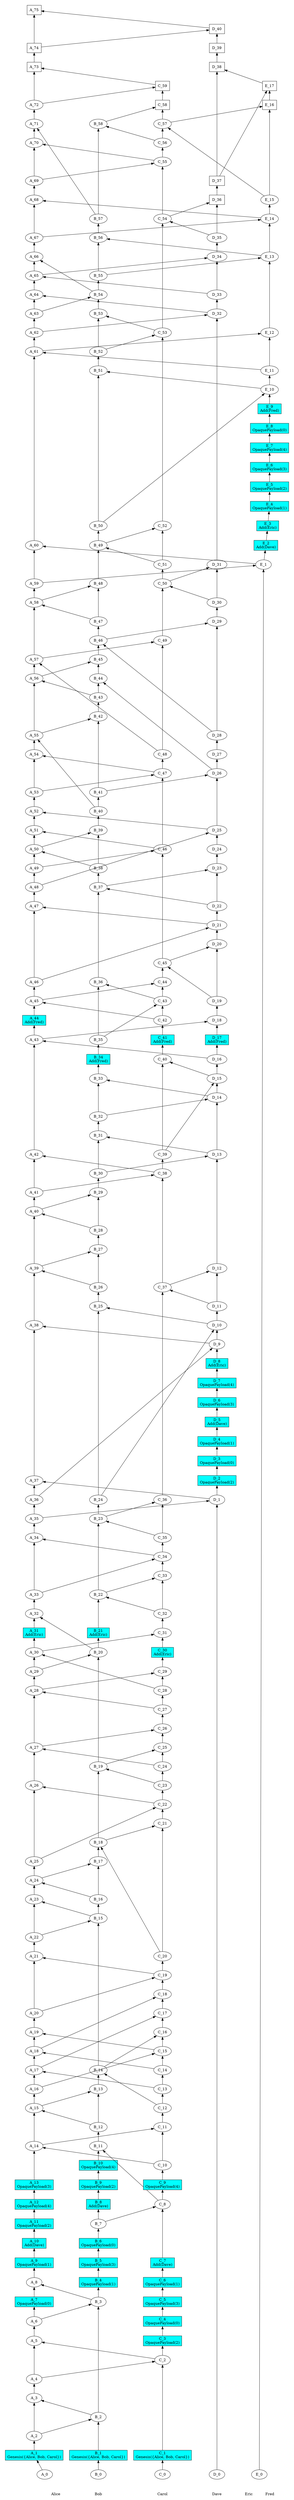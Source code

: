 /// our_id: Alice
/// peer_list: {
///   Alice: PeerState(VOTE|SEND|RECV)
///   Bob: PeerState(VOTE|SEND|RECV)
///   Carol: PeerState(VOTE|SEND|RECV)
///   Dave: PeerState(VOTE|SEND|RECV)
///   Eric: PeerState(VOTE|SEND|RECV)
///   Fred: PeerState(VOTE|SEND|RECV)
/// }
/// consensus_mode: Supermajority
digraph GossipGraph {
  splines=false
  rankdir=BT

  style=invis
  subgraph cluster_Alice {
    label="Alice"
    "Alice" [style=invis]
    "Alice" -> "A_0" [style=invis]
    "A_0" -> "A_1" [minlen=1]
    "A_1" -> "A_2" [minlen=1]
    "A_2" -> "A_3" [minlen=2]
    "A_3" -> "A_4" [minlen=1]
    "A_4" -> "A_5" [minlen=2]
    "A_5" -> "A_6" [minlen=1]
    "A_6" -> "A_7" [minlen=1]
    "A_7" -> "A_8" [minlen=1]
    "A_8" -> "A_9" [minlen=1]
    "A_9" -> "A_10" [minlen=1]
    "A_10" -> "A_11" [minlen=1]
    "A_11" -> "A_12" [minlen=1]
    "A_12" -> "A_13" [minlen=1]
    "A_13" -> "A_14" [minlen=2]
    "A_14" -> "A_15" [minlen=2]
    "A_15" -> "A_16" [minlen=1]
    "A_16" -> "A_17" [minlen=1]
    "A_17" -> "A_18" [minlen=1]
    "A_18" -> "A_19" [minlen=1]
    "A_19" -> "A_20" [minlen=1]
    "A_20" -> "A_21" [minlen=3]
    "A_21" -> "A_22" [minlen=1]
    "A_22" -> "A_23" [minlen=2]
    "A_23" -> "A_24" [minlen=1]
    "A_24" -> "A_25" [minlen=1]
    "A_25" -> "A_26" [minlen=4]
    "A_26" -> "A_27" [minlen=2]
    "A_27" -> "A_28" [minlen=3]
    "A_28" -> "A_29" [minlen=1]
    "A_29" -> "A_30" [minlen=1]
    "A_30" -> "A_31" [minlen=1]
    "A_31" -> "A_32" [minlen=1]
    "A_32" -> "A_33" [minlen=1]
    "A_33" -> "A_34" [minlen=3]
    "A_34" -> "A_35" [minlen=1]
    "A_35" -> "A_36" [minlen=1]
    "A_36" -> "A_37" [minlen=1]
    "A_37" -> "A_38" [minlen=8]
    "A_38" -> "A_39" [minlen=3]
    "A_39" -> "A_40" [minlen=3]
    "A_40" -> "A_41" [minlen=1]
    "A_41" -> "A_42" [minlen=2]
    "A_42" -> "A_43" [minlen=6]
    "A_43" -> "A_44" [minlen=1]
    "A_44" -> "A_45" [minlen=1]
    "A_45" -> "A_46" [minlen=1]
    "A_46" -> "A_47" [minlen=4]
    "A_47" -> "A_48" [minlen=1]
    "A_48" -> "A_49" [minlen=1]
    "A_49" -> "A_50" [minlen=1]
    "A_50" -> "A_51" [minlen=1]
    "A_51" -> "A_52" [minlen=1]
    "A_52" -> "A_53" [minlen=1]
    "A_53" -> "A_54" [minlen=2]
    "A_54" -> "A_55" [minlen=1]
    "A_55" -> "A_56" [minlen=3]
    "A_56" -> "A_57" [minlen=1]
    "A_57" -> "A_58" [minlen=3]
    "A_58" -> "A_59" [minlen=1]
    "A_59" -> "A_60" [minlen=2]
    "A_60" -> "A_61" [minlen=10]
    "A_61" -> "A_62" [minlen=1]
    "A_62" -> "A_63" [minlen=1]
    "A_63" -> "A_64" [minlen=1]
    "A_64" -> "A_65" [minlen=1]
    "A_65" -> "A_66" [minlen=1]
    "A_66" -> "A_67" [minlen=1]
    "A_67" -> "A_68" [minlen=2]
    "A_68" -> "A_69" [minlen=1]
    "A_69" -> "A_70" [minlen=2]
    "A_70" -> "A_71" [minlen=1]
    "A_71" -> "A_72" [minlen=1]
    "A_72" -> "A_73" [minlen=2]
    "A_73" -> "A_74" [minlen=1]
    "A_74" -> "A_75" [minlen=2]
  }
  "B_2" -> "A_3" [constraint=false]
  "C_2" -> "A_5" [constraint=false]
  "B_3" -> "A_8" [constraint=false]
  "C_10" -> "A_14" [constraint=false]
  "B_12" -> "A_15" [constraint=false]
  "C_13" -> "A_17" [constraint=false]
  "C_14" -> "A_18" [constraint=false]
  "C_15" -> "A_19" [constraint=false]
  "C_19" -> "A_21" [constraint=false]
  "B_15" -> "A_23" [constraint=false]
  "B_16" -> "A_24" [constraint=false]
  "C_22" -> "A_26" [constraint=false]
  "C_24" -> "A_27" [constraint=false]
  "C_27" -> "A_28" [constraint=false]
  "C_28" -> "A_30" [constraint=false]
  "B_20" -> "A_32" [constraint=false]
  "C_34" -> "A_34" [constraint=false]
  "D_1" -> "A_37" [constraint=false]
  "D_9" -> "A_38" [constraint=false]
  "B_26" -> "A_39" [constraint=false]
  "B_28" -> "A_40" [constraint=false]
  "C_38" -> "A_42" [constraint=false]
  "D_16" -> "A_43" [constraint=false]
  "C_42" -> "A_45" [constraint=false]
  "D_21" -> "A_47" [constraint=false]
  "B_38" -> "A_50" [constraint=false]
  "C_46" -> "A_51" [constraint=false]
  "D_25" -> "A_52" [constraint=false]
  "C_47" -> "A_54" [constraint=false]
  "B_40" -> "A_55" [constraint=false]
  "B_43" -> "A_56" [constraint=false]
  "C_48" -> "A_57" [constraint=false]
  "B_47" -> "A_58" [constraint=false]
  "E_1" -> "A_60" [constraint=false]
  "E_11" -> "A_61" [constraint=false]
  "D_32" -> "A_64" [constraint=false]
  "D_33" -> "A_65" [constraint=false]
  "B_54" -> "A_66" [constraint=false]
  "E_14" -> "A_68" [constraint=false]
  "C_55" -> "A_70" [constraint=false]
  "B_57" -> "A_71" [constraint=false]
  "C_59" -> "A_73" [constraint=false]
  "D_40" -> "A_75" [constraint=false]

  style=invis
  subgraph cluster_Bob {
    label="Bob"
    "Bob" [style=invis]
    "Bob" -> "B_0" [style=invis]
    "B_0" -> "B_1" [minlen=1]
    "B_1" -> "B_2" [minlen=2]
    "B_2" -> "B_3" [minlen=6]
    "B_3" -> "B_4" [minlen=1]
    "B_4" -> "B_5" [minlen=1]
    "B_5" -> "B_6" [minlen=1]
    "B_6" -> "B_7" [minlen=1]
    "B_7" -> "B_8" [minlen=1]
    "B_8" -> "B_9" [minlen=1]
    "B_9" -> "B_10" [minlen=1]
    "B_10" -> "B_11" [minlen=1]
    "B_11" -> "B_12" [minlen=1]
    "B_12" -> "B_13" [minlen=2]
    "B_13" -> "B_14" [minlen=1]
    "B_14" -> "B_15" [minlen=8]
    "B_15" -> "B_16" [minlen=1]
    "B_16" -> "B_17" [minlen=2]
    "B_17" -> "B_18" [minlen=1]
    "B_18" -> "B_19" [minlen=4]
    "B_19" -> "B_20" [minlen=6]
    "B_20" -> "B_21" [minlen=1]
    "B_21" -> "B_22" [minlen=2]
    "B_22" -> "B_23" [minlen=4]
    "B_23" -> "B_24" [minlen=1]
    "B_24" -> "B_25" [minlen=10]
    "B_25" -> "B_26" [minlen=1]
    "B_26" -> "B_27" [minlen=2]
    "B_27" -> "B_28" [minlen=1]
    "B_28" -> "B_29" [minlen=2]
    "B_29" -> "B_30" [minlen=1]
    "B_30" -> "B_31" [minlen=2]
    "B_31" -> "B_32" [minlen=1]
    "B_32" -> "B_33" [minlen=2]
    "B_33" -> "B_34" [minlen=1]
    "B_34" -> "B_35" [minlen=1]
    "B_35" -> "B_36" [minlen=3]
    "B_36" -> "B_37" [minlen=5]
    "B_37" -> "B_38" [minlen=1]
    "B_38" -> "B_39" [minlen=2]
    "B_39" -> "B_40" [minlen=1]
    "B_40" -> "B_41" [minlen=1]
    "B_41" -> "B_42" [minlen=4]
    "B_42" -> "B_43" [minlen=1]
    "B_43" -> "B_44" [minlen=1]
    "B_44" -> "B_45" [minlen=1]
    "B_45" -> "B_46" [minlen=1]
    "B_46" -> "B_47" [minlen=1]
    "B_47" -> "B_48" [minlen=2]
    "B_48" -> "B_49" [minlen=2]
    "B_49" -> "B_50" [minlen=1]
    "B_50" -> "B_51" [minlen=8]
    "B_51" -> "B_52" [minlen=1]
    "B_52" -> "B_53" [minlen=2]
    "B_53" -> "B_54" [minlen=1]
    "B_54" -> "B_55" [minlen=1]
    "B_55" -> "B_56" [minlen=2]
    "B_56" -> "B_57" [minlen=1]
    "B_57" -> "B_58" [minlen=5]
  }
  "A_2" -> "B_2" [constraint=false]
  "A_6" -> "B_3" [constraint=false]
  "C_8" -> "B_11" [constraint=false]
  "A_15" -> "B_13" [constraint=false]
  "C_12" -> "B_14" [constraint=false]
  "A_22" -> "B_15" [constraint=false]
  "A_24" -> "B_17" [constraint=false]
  "C_20" -> "B_18" [constraint=false]
  "C_23" -> "B_19" [constraint=false]
  "A_29" -> "B_20" [constraint=false]
  "C_32" -> "B_22" [constraint=false]
  "C_35" -> "B_23" [constraint=false]
  "D_10" -> "B_25" [constraint=false]
  "A_39" -> "B_27" [constraint=false]
  "A_40" -> "B_29" [constraint=false]
  "D_13" -> "B_31" [constraint=false]
  "D_14" -> "B_33" [constraint=false]
  "C_43" -> "B_36" [constraint=false]
  "D_22" -> "B_37" [constraint=false]
  "A_50" -> "B_39" [constraint=false]
  "A_55" -> "B_42" [constraint=false]
  "D_26" -> "B_44" [constraint=false]
  "A_56" -> "B_45" [constraint=false]
  "D_28" -> "B_46" [constraint=false]
  "A_58" -> "B_48" [constraint=false]
  "C_51" -> "B_49" [constraint=false]
  "E_10" -> "B_51" [constraint=false]
  "C_53" -> "B_53" [constraint=false]
  "A_63" -> "B_54" [constraint=false]
  "E_13" -> "B_56" [constraint=false]
  "C_56" -> "B_58" [constraint=false]

  style=invis
  subgraph cluster_Carol {
    label="Carol"
    "Carol" [style=invis]
    "Carol" -> "C_0" [style=invis]
    "C_0" -> "C_1" [minlen=1]
    "C_1" -> "C_2" [minlen=5]
    "C_2" -> "C_3" [minlen=1]
    "C_3" -> "C_4" [minlen=1]
    "C_4" -> "C_5" [minlen=1]
    "C_5" -> "C_6" [minlen=1]
    "C_6" -> "C_7" [minlen=1]
    "C_7" -> "C_8" [minlen=3]
    "C_8" -> "C_9" [minlen=1]
    "C_9" -> "C_10" [minlen=1]
    "C_10" -> "C_11" [minlen=2]
    "C_11" -> "C_12" [minlen=1]
    "C_12" -> "C_13" [minlen=1]
    "C_13" -> "C_14" [minlen=1]
    "C_14" -> "C_15" [minlen=1]
    "C_15" -> "C_16" [minlen=1]
    "C_16" -> "C_17" [minlen=1]
    "C_17" -> "C_18" [minlen=1]
    "C_18" -> "C_19" [minlen=1]
    "C_19" -> "C_20" [minlen=1]
    "C_20" -> "C_21" [minlen=7]
    "C_21" -> "C_22" [minlen=1]
    "C_22" -> "C_23" [minlen=1]
    "C_23" -> "C_24" [minlen=1]
    "C_24" -> "C_25" [minlen=1]
    "C_25" -> "C_26" [minlen=1]
    "C_26" -> "C_27" [minlen=1]
    "C_27" -> "C_28" [minlen=1]
    "C_28" -> "C_29" [minlen=1]
    "C_29" -> "C_30" [minlen=1]
    "C_30" -> "C_31" [minlen=1]
    "C_31" -> "C_32" [minlen=1]
    "C_32" -> "C_33" [minlen=2]
    "C_33" -> "C_34" [minlen=1]
    "C_34" -> "C_35" [minlen=1]
    "C_35" -> "C_36" [minlen=2]
    "C_36" -> "C_37" [minlen=11]
    "C_37" -> "C_38" [minlen=6]
    "C_38" -> "C_39" [minlen=1]
    "C_39" -> "C_40" [minlen=5]
    "C_40" -> "C_41" [minlen=1]
    "C_41" -> "C_42" [minlen=1]
    "C_42" -> "C_43" [minlen=1]
    "C_43" -> "C_44" [minlen=1]
    "C_44" -> "C_45" [minlen=1]
    "C_45" -> "C_46" [minlen=6]
    "C_46" -> "C_47" [minlen=4]
    "C_47" -> "C_48" [minlen=1]
    "C_48" -> "C_49" [minlen=6]
    "C_49" -> "C_50" [minlen=3]
    "C_50" -> "C_51" [minlen=1]
    "C_51" -> "C_52" [minlen=2]
    "C_52" -> "C_53" [minlen=10]
    "C_53" -> "C_54" [minlen=6]
    "C_54" -> "C_55" [minlen=3]
    "C_55" -> "C_56" [minlen=1]
    "C_56" -> "C_57" [minlen=1]
    "C_57" -> "C_58" [minlen=1]
    "C_58" -> "C_59" [minlen=1]
  }
  "A_4" -> "C_2" [constraint=false]
  "B_7" -> "C_8" [constraint=false]
  "A_14" -> "C_11" [constraint=false]
  "A_16" -> "C_15" [constraint=false]
  "B_14" -> "C_16" [constraint=false]
  "A_17" -> "C_17" [constraint=false]
  "A_18" -> "C_18" [constraint=false]
  "A_20" -> "C_19" [constraint=false]
  "B_18" -> "C_21" [constraint=false]
  "A_25" -> "C_22" [constraint=false]
  "B_19" -> "C_25" [constraint=false]
  "A_27" -> "C_26" [constraint=false]
  "A_28" -> "C_29" [constraint=false]
  "A_30" -> "C_31" [constraint=false]
  "B_22" -> "C_33" [constraint=false]
  "A_33" -> "C_34" [constraint=false]
  "B_23" -> "C_36" [constraint=false]
  "D_11" -> "C_37" [constraint=false]
  "A_41" -> "C_38" [constraint=false]
  "D_15" -> "C_40" [constraint=false]
  "B_35" -> "C_43" [constraint=false]
  "A_45" -> "C_44" [constraint=false]
  "D_19" -> "C_45" [constraint=false]
  "A_49" -> "C_46" [constraint=false]
  "A_53" -> "C_47" [constraint=false]
  "A_57" -> "C_49" [constraint=false]
  "D_30" -> "C_50" [constraint=false]
  "B_49" -> "C_52" [constraint=false]
  "B_52" -> "C_53" [constraint=false]
  "D_35" -> "C_54" [constraint=false]
  "A_69" -> "C_55" [constraint=false]
  "E_15" -> "C_57" [constraint=false]
  "B_58" -> "C_58" [constraint=false]
  "A_72" -> "C_59" [constraint=false]

  style=invis
  subgraph cluster_Dave {
    label="Dave"
    "Dave" [style=invis]
    "Dave" -> "D_0" [style=invis]
    "D_0" -> "D_1" [minlen=51]
    "D_1" -> "D_2" [minlen=1]
    "D_2" -> "D_3" [minlen=1]
    "D_3" -> "D_4" [minlen=1]
    "D_4" -> "D_5" [minlen=1]
    "D_5" -> "D_6" [minlen=1]
    "D_6" -> "D_7" [minlen=1]
    "D_7" -> "D_8" [minlen=1]
    "D_8" -> "D_9" [minlen=1]
    "D_9" -> "D_10" [minlen=1]
    "D_10" -> "D_11" [minlen=1]
    "D_11" -> "D_12" [minlen=2]
    "D_12" -> "D_13" [minlen=6]
    "D_13" -> "D_14" [minlen=3]
    "D_14" -> "D_15" [minlen=1]
    "D_15" -> "D_16" [minlen=1]
    "D_16" -> "D_17" [minlen=1]
    "D_17" -> "D_18" [minlen=1]
    "D_18" -> "D_19" [minlen=1]
    "D_19" -> "D_20" [minlen=3]
    "D_20" -> "D_21" [minlen=1]
    "D_21" -> "D_22" [minlen=1]
    "D_22" -> "D_23" [minlen=2]
    "D_23" -> "D_24" [minlen=1]
    "D_24" -> "D_25" [minlen=1]
    "D_25" -> "D_26" [minlen=3]
    "D_26" -> "D_27" [minlen=1]
    "D_27" -> "D_28" [minlen=1]
    "D_28" -> "D_29" [minlen=6]
    "D_29" -> "D_30" [minlen=1]
    "D_30" -> "D_31" [minlen=2]
    "D_31" -> "D_32" [minlen=13]
    "D_32" -> "D_33" [minlen=1]
    "D_33" -> "D_34" [minlen=2]
    "D_34" -> "D_35" [minlen=1]
    "D_35" -> "D_36" [minlen=2]
    "D_36" -> "D_37" [minlen=1]
    "D_37" -> "D_38" [minlen=6]
    "D_38" -> "D_39" [minlen=1]
    "D_39" -> "D_40" [minlen=1]
  }
  "A_35" -> "D_1" [constraint=false]
  "A_36" -> "D_9" [constraint=false]
  "B_24" -> "D_10" [constraint=false]
  "C_37" -> "D_12" [constraint=false]
  "B_30" -> "D_13" [constraint=false]
  "B_32" -> "D_14" [constraint=false]
  "C_39" -> "D_15" [constraint=false]
  "A_43" -> "D_18" [constraint=false]
  "C_45" -> "D_20" [constraint=false]
  "A_46" -> "D_21" [constraint=false]
  "B_37" -> "D_23" [constraint=false]
  "A_48" -> "D_25" [constraint=false]
  "B_41" -> "D_26" [constraint=false]
  "B_46" -> "D_29" [constraint=false]
  "C_50" -> "D_31" [constraint=false]
  "A_62" -> "D_32" [constraint=false]
  "A_65" -> "D_34" [constraint=false]
  "C_54" -> "D_36" [constraint=false]
  "E_17" -> "D_38" [constraint=false]
  "A_74" -> "D_40" [constraint=false]

  style=invis
  subgraph cluster_Eric {
    label="Eric"
    "Eric" [style=invis]
    "Eric" -> "E_0" [style=invis]
    "E_0" -> "E_1" [minlen=100]
    "E_1" -> "E_2" [minlen=1]
    "E_2" -> "E_3" [minlen=1]
    "E_3" -> "E_4" [minlen=1]
    "E_4" -> "E_5" [minlen=1]
    "E_5" -> "E_6" [minlen=1]
    "E_6" -> "E_7" [minlen=1]
    "E_7" -> "E_8" [minlen=1]
    "E_8" -> "E_9" [minlen=1]
    "E_9" -> "E_10" [minlen=1]
    "E_10" -> "E_11" [minlen=1]
    "E_11" -> "E_12" [minlen=2]
    "E_12" -> "E_13" [minlen=4]
    "E_13" -> "E_14" [minlen=2]
    "E_14" -> "E_15" [minlen=1]
    "E_15" -> "E_16" [minlen=5]
    "E_16" -> "E_17" [minlen=1]
  }
  "A_59" -> "E_1" [constraint=false]
  "B_50" -> "E_10" [constraint=false]
  "A_61" -> "E_12" [constraint=false]
  "B_55" -> "E_13" [constraint=false]
  "A_67" -> "E_14" [constraint=false]
  "C_57" -> "E_16" [constraint=false]
  "D_37" -> "E_17" [constraint=false]

  style=invis
  subgraph cluster_Fred {
    label="Fred"
    "Fred" [style=invis]
  }


  {
    rank=same
    "Alice" [style=filled, color=white]
    "Bob" [style=filled, color=white]
    "Carol" [style=filled, color=white]
    "Dave" [style=filled, color=white]
    "Eric" [style=filled, color=white]
    "Fred" [style=filled, color=white]
  }
  "Alice" -> "Bob" -> "Carol" -> "Dave" -> "Eric" -> "Fred" [style=invis]

/// ===== details of events =====
  "A_0" [fillcolor=white, label=<<table border="0" cellborder="0" cellpadding="0" cellspacing="0">
<tr><td colspan="6">A_0</td></tr>
</table>>]
/// cause: Initial
/// last_ancestors: {Alice: 0}

  "A_1" [style=filled, fillcolor=cyan, shape=rectangle, label=<<table border="0" cellborder="0" cellpadding="0" cellspacing="0">
<tr><td colspan="6">A_1</td></tr>
<tr><td colspan="6">Genesis({Alice, Bob, Carol})</td></tr>
</table>>]
/// cause: Observation(Genesis({Alice, Bob, Carol}))
/// last_ancestors: {Alice: 1}

  "A_2" [fillcolor=white, label=<<table border="0" cellborder="0" cellpadding="0" cellspacing="0">
<tr><td colspan="6">A_2</td></tr>
</table>>]
/// cause: Requesting(Bob)
/// last_ancestors: {Alice: 2}

  "A_3" [fillcolor=white, label=<<table border="0" cellborder="0" cellpadding="0" cellspacing="0">
<tr><td colspan="6">A_3</td></tr>
</table>>]
/// cause: Response
/// last_ancestors: {Alice: 3, Bob: 2}

  "A_4" [fillcolor=white, label=<<table border="0" cellborder="0" cellpadding="0" cellspacing="0">
<tr><td colspan="6">A_4</td></tr>
</table>>]
/// cause: Requesting(Carol)
/// last_ancestors: {Alice: 4, Bob: 2}

  "A_5" [fillcolor=white, label=<<table border="0" cellborder="0" cellpadding="0" cellspacing="0">
<tr><td colspan="6">A_5</td></tr>
</table>>]
/// cause: Response
/// last_ancestors: {Alice: 5, Bob: 2, Carol: 2}

  "A_6" [fillcolor=white, label=<<table border="0" cellborder="0" cellpadding="0" cellspacing="0">
<tr><td colspan="6">A_6</td></tr>
</table>>]
/// cause: Requesting(Bob)
/// last_ancestors: {Alice: 6, Bob: 2, Carol: 2}

  "A_7" [style=filled, fillcolor=cyan, shape=rectangle, label=<<table border="0" cellborder="0" cellpadding="0" cellspacing="0">
<tr><td colspan="6">A_7</td></tr>
<tr><td colspan="6">OpaquePayload(0)</td></tr>
</table>>]
/// cause: Observation(OpaquePayload(0))
/// last_ancestors: {Alice: 7, Bob: 2, Carol: 2}

  "A_8" [fillcolor=white, label=<<table border="0" cellborder="0" cellpadding="0" cellspacing="0">
<tr><td colspan="6">A_8</td></tr>
</table>>]
/// cause: Response
/// last_ancestors: {Alice: 8, Bob: 3, Carol: 2}

  "A_9" [style=filled, fillcolor=cyan, shape=rectangle, label=<<table border="0" cellborder="0" cellpadding="0" cellspacing="0">
<tr><td colspan="6">A_9</td></tr>
<tr><td colspan="6">OpaquePayload(1)</td></tr>
</table>>]
/// cause: Observation(OpaquePayload(1))
/// last_ancestors: {Alice: 9, Bob: 3, Carol: 2}

  "A_10" [style=filled, fillcolor=cyan, shape=rectangle, label=<<table border="0" cellborder="0" cellpadding="0" cellspacing="0">
<tr><td colspan="6">A_10</td></tr>
<tr><td colspan="6">Add(Dave)</td></tr>
</table>>]
/// cause: Observation(Add(Dave))
/// last_ancestors: {Alice: 10, Bob: 3, Carol: 2}

  "A_11" [style=filled, fillcolor=cyan, shape=rectangle, label=<<table border="0" cellborder="0" cellpadding="0" cellspacing="0">
<tr><td colspan="6">A_11</td></tr>
<tr><td colspan="6">OpaquePayload(2)</td></tr>
</table>>]
/// cause: Observation(OpaquePayload(2))
/// last_ancestors: {Alice: 11, Bob: 3, Carol: 2}

  "A_12" [style=filled, fillcolor=cyan, shape=rectangle, label=<<table border="0" cellborder="0" cellpadding="0" cellspacing="0">
<tr><td colspan="6">A_12</td></tr>
<tr><td colspan="6">OpaquePayload(4)</td></tr>
</table>>]
/// cause: Observation(OpaquePayload(4))
/// last_ancestors: {Alice: 12, Bob: 3, Carol: 2}

  "A_13" [style=filled, fillcolor=cyan, shape=rectangle, label=<<table border="0" cellborder="0" cellpadding="0" cellspacing="0">
<tr><td colspan="6">A_13</td></tr>
<tr><td colspan="6">OpaquePayload(3)</td></tr>
</table>>]
/// cause: Observation(OpaquePayload(3))
/// last_ancestors: {Alice: 13, Bob: 3, Carol: 2}

  "A_14" [fillcolor=white, label=<<table border="0" cellborder="0" cellpadding="0" cellspacing="0">
<tr><td colspan="6">A_14</td></tr>
</table>>]
/// cause: Request
/// last_ancestors: {Alice: 14, Bob: 7, Carol: 10}

  "A_15" [fillcolor=white, label=<<table border="0" cellborder="0" cellpadding="0" cellspacing="0">
<tr><td colspan="6">A_15</td></tr>
</table>>]
/// cause: Request
/// last_ancestors: {Alice: 15, Bob: 12, Carol: 10}

  "A_16" [fillcolor=white, label=<<table border="0" cellborder="0" cellpadding="0" cellspacing="0">
<tr><td colspan="6">A_16</td></tr>
</table>>]
/// cause: Requesting(Carol)
/// last_ancestors: {Alice: 16, Bob: 12, Carol: 10}

  "A_17" [fillcolor=white, label=<<table border="0" cellborder="0" cellpadding="0" cellspacing="0">
<tr><td colspan="6">A_17</td></tr>
</table>>]
/// cause: Request
/// last_ancestors: {Alice: 17, Bob: 12, Carol: 13}

  "A_18" [fillcolor=white, label=<<table border="0" cellborder="0" cellpadding="0" cellspacing="0">
<tr><td colspan="6">A_18</td></tr>
</table>>]
/// cause: Request
/// last_ancestors: {Alice: 18, Bob: 12, Carol: 14}

  "A_19" [fillcolor=white, label=<<table border="0" cellborder="0" cellpadding="0" cellspacing="0">
<tr><td colspan="6">A_19</td></tr>
</table>>]
/// cause: Response
/// last_ancestors: {Alice: 19, Bob: 12, Carol: 15}

  "A_20" [fillcolor=white, label=<<table border="0" cellborder="0" cellpadding="0" cellspacing="0">
<tr><td colspan="6">A_20</td></tr>
</table>>]
/// cause: Requesting(Carol)
/// last_ancestors: {Alice: 20, Bob: 12, Carol: 15}

  "A_21" [fillcolor=white, label=<<table border="0" cellborder="0" cellpadding="0" cellspacing="0">
<tr><td colspan="6">A_21</td></tr>
</table>>]
/// cause: Response
/// last_ancestors: {Alice: 21, Bob: 14, Carol: 19}

  "A_22" [fillcolor=white, label=<<table border="0" cellborder="0" cellpadding="0" cellspacing="0">
<tr><td colspan="6">A_22</td></tr>
</table>>]
/// cause: Requesting(Bob)
/// last_ancestors: {Alice: 22, Bob: 14, Carol: 19}

  "A_23" [fillcolor=white, label=<<table border="0" cellborder="0" cellpadding="0" cellspacing="0">
<tr><td colspan="6">A_23</td></tr>
</table>>]
/// cause: Response
/// last_ancestors: {Alice: 23, Bob: 15, Carol: 19}

  "A_24" [fillcolor=white, label=<<table border="0" cellborder="0" cellpadding="0" cellspacing="0">
<tr><td colspan="6">A_24</td></tr>
</table>>]
/// cause: Request
/// last_ancestors: {Alice: 24, Bob: 16, Carol: 19}

  "A_25" [fillcolor=white, label=<<table border="0" cellborder="0" cellpadding="0" cellspacing="0">
<tr><td colspan="6">A_25</td></tr>
</table>>]
/// cause: Requesting(Carol)
/// last_ancestors: {Alice: 25, Bob: 16, Carol: 19}

  "A_26" [fillcolor=white, label=<<table border="0" cellborder="0" cellpadding="0" cellspacing="0">
<tr><td colspan="6">A_26</td></tr>
</table>>]
/// cause: Response
/// last_ancestors: {Alice: 26, Bob: 18, Carol: 22}

  "A_27" [fillcolor=white, label=<<table border="0" cellborder="0" cellpadding="0" cellspacing="0">
<tr><td colspan="6">A_27</td></tr>
</table>>]
/// cause: Request
/// last_ancestors: {Alice: 27, Bob: 18, Carol: 24}

  "A_28" [fillcolor=white, label=<<table border="0" cellborder="0" cellpadding="0" cellspacing="0">
<tr><td colspan="6">A_28</td></tr>
</table>>]
/// cause: Request
/// last_ancestors: {Alice: 28, Bob: 19, Carol: 27}

  "A_29" [fillcolor=white, label=<<table border="0" cellborder="0" cellpadding="0" cellspacing="0">
<tr><td colspan="6">A_29</td></tr>
</table>>]
/// cause: Requesting(Bob)
/// last_ancestors: {Alice: 29, Bob: 19, Carol: 27}

  "A_30" [fillcolor=white, label=<<table border="0" cellborder="0" cellpadding="0" cellspacing="0">
<tr><td colspan="6">A_30</td></tr>
</table>>]
/// cause: Request
/// last_ancestors: {Alice: 30, Bob: 19, Carol: 28}

  "A_31" [style=filled, fillcolor=cyan, shape=rectangle, label=<<table border="0" cellborder="0" cellpadding="0" cellspacing="0">
<tr><td colspan="6">A_31</td></tr>
<tr><td colspan="6">Add(Eric)</td></tr>
</table>>]
/// cause: Observation(Add(Eric))
/// last_ancestors: {Alice: 31, Bob: 19, Carol: 28}

  "A_32" [fillcolor=white, label=<<table border="0" cellborder="0" cellpadding="0" cellspacing="0">
<tr><td colspan="6">A_32</td></tr>
</table>>]
/// cause: Response
/// last_ancestors: {Alice: 32, Bob: 20, Carol: 28}

  "A_33" [fillcolor=white, label=<<table border="0" cellborder="0" cellpadding="0" cellspacing="0">
<tr><td colspan="6">A_33</td></tr>
</table>>]
/// cause: Requesting(Carol)
/// last_ancestors: {Alice: 33, Bob: 20, Carol: 28}

  "A_34" [fillcolor=white, label=<<table border="0" cellborder="0" cellpadding="0" cellspacing="0">
<tr><td colspan="6">A_34</td></tr>
</table>>]
/// cause: Response
/// last_ancestors: {Alice: 34, Bob: 22, Carol: 34}

  "A_35" [fillcolor=white, label=<<table border="0" cellborder="0" cellpadding="0" cellspacing="0">
<tr><td colspan="6">A_35</td></tr>
</table>>]
/// cause: Requesting(Dave)
/// last_ancestors: {Alice: 35, Bob: 22, Carol: 34}

  "A_36" [fillcolor=white, label=<<table border="0" cellborder="0" cellpadding="0" cellspacing="0">
<tr><td colspan="6">A_36</td></tr>
</table>>]
/// cause: Requesting(Dave)
/// last_ancestors: {Alice: 36, Bob: 22, Carol: 34}

  "A_37" [fillcolor=white, label=<<table border="0" cellborder="0" cellpadding="0" cellspacing="0">
<tr><td colspan="6">A_37</td></tr>
</table>>]
/// cause: Response
/// last_ancestors: {Alice: 37, Bob: 22, Carol: 34, Dave: 1}

  "A_38" [fillcolor=white, label=<<table border="0" cellborder="0" cellpadding="0" cellspacing="0">
<tr><td colspan="6">A_38</td></tr>
</table>>]
/// cause: Response
/// last_ancestors: {Alice: 38, Bob: 22, Carol: 34, Dave: 9}

  "A_39" [fillcolor=white, label=<<table border="0" cellborder="0" cellpadding="0" cellspacing="0">
<tr><td colspan="6">A_39</td></tr>
</table>>]
/// cause: Request
/// last_ancestors: {Alice: 39, Bob: 26, Carol: 35, Dave: 10}

  "A_40" [fillcolor=white, label=<<table border="0" cellborder="0" cellpadding="0" cellspacing="0">
<tr><td colspan="6">A_40</td></tr>
</table>>]
/// cause: Request
/// last_ancestors: {Alice: 40, Bob: 28, Carol: 35, Dave: 10}

  "A_41" [fillcolor=white, label=<<table border="0" cellborder="0" cellpadding="0" cellspacing="0">
<tr><td colspan="6">A_41</td></tr>
</table>>]
/// cause: Requesting(Carol)
/// last_ancestors: {Alice: 41, Bob: 28, Carol: 35, Dave: 10}

  "A_42" [fillcolor=white, label=<<table border="0" cellborder="0" cellpadding="0" cellspacing="0">
<tr><td colspan="6">A_42</td></tr>
</table>>]
/// cause: Response
/// last_ancestors: {Alice: 42, Bob: 28, Carol: 38, Dave: 11}

  "A_43" [fillcolor=white, label=<<table border="0" cellborder="0" cellpadding="0" cellspacing="0">
<tr><td colspan="6">A_43</td></tr>
</table>>]
/// cause: Request
/// last_ancestors: {Alice: 43, Bob: 32, Carol: 39, Dave: 16}

  "A_44" [style=filled, fillcolor=cyan, shape=rectangle, label=<<table border="0" cellborder="0" cellpadding="0" cellspacing="0">
<tr><td colspan="6">A_44</td></tr>
<tr><td colspan="6">Add(Fred)</td></tr>
</table>>]
/// cause: Observation(Add(Fred))
/// last_ancestors: {Alice: 44, Bob: 32, Carol: 39, Dave: 16}

  "A_45" [fillcolor=white, label=<<table border="0" cellborder="0" cellpadding="0" cellspacing="0">
<tr><td colspan="6">A_45</td></tr>
</table>>]
/// cause: Request
/// last_ancestors: {Alice: 45, Bob: 32, Carol: 42, Dave: 16}

  "A_46" [fillcolor=white, label=<<table border="0" cellborder="0" cellpadding="0" cellspacing="0">
<tr><td colspan="6">A_46</td></tr>
</table>>]
/// cause: Requesting(Dave)
/// last_ancestors: {Alice: 46, Bob: 32, Carol: 42, Dave: 16}

  "A_47" [fillcolor=white, label=<<table border="0" cellborder="0" cellpadding="0" cellspacing="0">
<tr><td colspan="6">A_47</td></tr>
</table>>]
/// cause: Response
/// last_ancestors: {Alice: 47, Bob: 35, Carol: 45, Dave: 21}

  "A_48" [fillcolor=white, label=<<table border="0" cellborder="0" cellpadding="0" cellspacing="0">
<tr><td colspan="6">A_48</td></tr>
</table>>]
/// cause: Requesting(Dave)
/// last_ancestors: {Alice: 48, Bob: 35, Carol: 45, Dave: 21}

  "A_49" [fillcolor=white, label=<<table border="0" cellborder="0" cellpadding="0" cellspacing="0">
<tr><td colspan="6">A_49</td></tr>
</table>>]
/// cause: Requesting(Carol)
/// last_ancestors: {Alice: 49, Bob: 35, Carol: 45, Dave: 21}

  "A_50" [fillcolor=white, label=<<table border="0" cellborder="0" cellpadding="0" cellspacing="0">
<tr><td colspan="6">A_50</td></tr>
</table>>]
/// cause: Request
/// last_ancestors: {Alice: 50, Bob: 38, Carol: 45, Dave: 22}

  "A_51" [fillcolor=white, label=<<table border="0" cellborder="0" cellpadding="0" cellspacing="0">
<tr><td colspan="6">A_51</td></tr>
</table>>]
/// cause: Response
/// last_ancestors: {Alice: 51, Bob: 38, Carol: 46, Dave: 22}

  "A_52" [fillcolor=white, label=<<table border="0" cellborder="0" cellpadding="0" cellspacing="0">
<tr><td colspan="6">A_52</td></tr>
</table>>]
/// cause: Response
/// last_ancestors: {Alice: 52, Bob: 38, Carol: 46, Dave: 25}

  "A_53" [fillcolor=white, label=<<table border="0" cellborder="0" cellpadding="0" cellspacing="0">
<tr><td colspan="6">A_53</td></tr>
</table>>]
/// cause: Requesting(Carol)
/// last_ancestors: {Alice: 53, Bob: 38, Carol: 46, Dave: 25}

  "A_54" [fillcolor=white, label=<<table border="0" cellborder="0" cellpadding="0" cellspacing="0">
<tr><td colspan="6">A_54</td></tr>
</table>>]
/// cause: Response
/// last_ancestors: {Alice: 54, Bob: 38, Carol: 47, Dave: 25}

  "A_55" [fillcolor=white, label=<<table border="0" cellborder="0" cellpadding="0" cellspacing="0">
<tr><td colspan="6">A_55</td></tr>
</table>>]
/// cause: Request
/// last_ancestors: {Alice: 55, Bob: 40, Carol: 47, Dave: 25}

  "A_56" [fillcolor=white, label=<<table border="0" cellborder="0" cellpadding="0" cellspacing="0">
<tr><td colspan="6">A_56</td></tr>
</table>>]
/// cause: Request
/// last_ancestors: {Alice: 56, Bob: 43, Carol: 47, Dave: 25}

  "A_57" [fillcolor=white, label=<<table border="0" cellborder="0" cellpadding="0" cellspacing="0">
<tr><td colspan="6">A_57</td></tr>
</table>>]
/// cause: Request
/// last_ancestors: {Alice: 57, Bob: 43, Carol: 48, Dave: 25}

  "A_58" [fillcolor=white, label=<<table border="0" cellborder="0" cellpadding="0" cellspacing="0">
<tr><td colspan="6">A_58</td></tr>
</table>>]
/// cause: Request
/// last_ancestors: {Alice: 58, Bob: 47, Carol: 48, Dave: 28}

  "A_59" [fillcolor=white, label=<<table border="0" cellborder="0" cellpadding="0" cellspacing="0">
<tr><td colspan="6">A_59</td></tr>
</table>>]
/// cause: Requesting(Eric)
/// last_ancestors: {Alice: 59, Bob: 47, Carol: 48, Dave: 28}

  "A_60" [fillcolor=white, label=<<table border="0" cellborder="0" cellpadding="0" cellspacing="0">
<tr><td colspan="6">A_60</td></tr>
</table>>]
/// cause: Response
/// last_ancestors: {Alice: 60, Bob: 47, Carol: 48, Dave: 28, Eric: 1}

  "A_61" [fillcolor=white, label=<<table border="0" cellborder="0" cellpadding="0" cellspacing="0">
<tr><td colspan="6">A_61</td></tr>
</table>>]
/// cause: Request
/// last_ancestors: {Alice: 61, Bob: 50, Carol: 51, Dave: 30, Eric: 11}

  "A_62" [fillcolor=white, label=<<table border="0" cellborder="0" cellpadding="0" cellspacing="0">
<tr><td colspan="6">A_62</td></tr>
</table>>]
/// cause: Requesting(Dave)
/// last_ancestors: {Alice: 62, Bob: 50, Carol: 51, Dave: 30, Eric: 11}

  "A_63" [fillcolor=white, label=<<table border="0" cellborder="0" cellpadding="0" cellspacing="0">
<tr><td colspan="6">A_63</td></tr>
</table>>]
/// cause: Requesting(Bob)
/// last_ancestors: {Alice: 63, Bob: 50, Carol: 51, Dave: 30, Eric: 11}

  "A_64" [fillcolor=white, label=<<table border="0" cellborder="0" cellpadding="0" cellspacing="0">
<tr><td colspan="6">A_64</td></tr>
</table>>]
/// cause: Response
/// last_ancestors: {Alice: 64, Bob: 50, Carol: 51, Dave: 32, Eric: 11}

  "A_65" [fillcolor=white, label=<<table border="0" cellborder="0" cellpadding="0" cellspacing="0">
<tr><td colspan="6">A_65</td></tr>
</table>>]
/// cause: Request
/// last_ancestors: {Alice: 65, Bob: 50, Carol: 51, Dave: 33, Eric: 11}

  "A_66" [fillcolor=white, label=<<table border="0" cellborder="0" cellpadding="0" cellspacing="0">
<tr><td colspan="6">A_66</td></tr>
</table>>]
/// cause: Response
/// last_ancestors: {Alice: 66, Bob: 54, Carol: 53, Dave: 33, Eric: 11}

  "A_67" [fillcolor=white, label=<<table border="0" cellborder="0" cellpadding="0" cellspacing="0">
<tr><td colspan="6">A_67</td></tr>
</table>>]
/// cause: Requesting(Eric)
/// last_ancestors: {Alice: 67, Bob: 54, Carol: 53, Dave: 33, Eric: 11}

  "A_68" [fillcolor=white, label=<<table border="0" cellborder="0" cellpadding="0" cellspacing="0">
<tr><td colspan="6">A_68</td></tr>
</table>>]
/// cause: Response
/// last_ancestors: {Alice: 68, Bob: 55, Carol: 53, Dave: 33, Eric: 14}

  "A_69" [fillcolor=white, label=<<table border="0" cellborder="0" cellpadding="0" cellspacing="0">
<tr><td colspan="6">A_69</td></tr>
</table>>]
/// cause: Requesting(Carol)
/// last_ancestors: {Alice: 69, Bob: 55, Carol: 53, Dave: 33, Eric: 14}

  "A_70" [fillcolor=white, label=<<table border="0" cellborder="0" cellpadding="0" cellspacing="0">
<tr><td colspan="6">A_70</td></tr>
</table>>]
/// cause: Response
/// last_ancestors: {Alice: 70, Bob: 55, Carol: 55, Dave: 35, Eric: 14}

  "A_71" [fillcolor=white, label=<<table border="0" cellborder="0" cellpadding="0" cellspacing="0">
<tr><td colspan="6">A_71</td></tr>
</table>>]
/// cause: Request
/// last_ancestors: {Alice: 71, Bob: 57, Carol: 55, Dave: 35, Eric: 14}

  "A_72" [fillcolor=white, label=<<table border="0" cellborder="0" cellpadding="0" cellspacing="0">
<tr><td colspan="6">A_72</td></tr>
</table>>]
/// cause: Requesting(Carol)
/// last_ancestors: {Alice: 72, Bob: 57, Carol: 55, Dave: 35, Eric: 14}

  "A_73" [fillcolor=white, shape=rectangle, label=<<table border="0" cellborder="0" cellpadding="0" cellspacing="0">
<tr><td colspan="6">A_73</td></tr>
</table>>]
/// cause: Response
/// last_ancestors: {Alice: 73, Bob: 58, Carol: 59, Dave: 35, Eric: 15}

  "A_74" [fillcolor=white, shape=rectangle, label=<<table border="0" cellborder="0" cellpadding="0" cellspacing="0">
<tr><td colspan="6">A_74</td></tr>
</table>>]
/// cause: Requesting(Dave)
/// last_ancestors: {Alice: 74, Bob: 58, Carol: 59, Dave: 35, Eric: 15}

  "A_75" [fillcolor=white, shape=rectangle, label=<<table border="0" cellborder="0" cellpadding="0" cellspacing="0">
<tr><td colspan="6">A_75</td></tr>
</table>>]
/// cause: Response
/// last_ancestors: {Alice: 75, Bob: 58, Carol: 59, Dave: 40, Eric: 17}

  "B_0" [fillcolor=white, label=<<table border="0" cellborder="0" cellpadding="0" cellspacing="0">
<tr><td colspan="6">B_0</td></tr>
</table>>]
/// cause: Initial
/// last_ancestors: {Bob: 0}

  "B_1" [style=filled, fillcolor=cyan, shape=rectangle, label=<<table border="0" cellborder="0" cellpadding="0" cellspacing="0">
<tr><td colspan="6">B_1</td></tr>
<tr><td colspan="6">Genesis({Alice, Bob, Carol})</td></tr>
</table>>]
/// cause: Observation(Genesis({Alice, Bob, Carol}))
/// last_ancestors: {Bob: 1}

  "B_2" [fillcolor=white, label=<<table border="0" cellborder="0" cellpadding="0" cellspacing="0">
<tr><td colspan="6">B_2</td></tr>
</table>>]
/// cause: Request
/// last_ancestors: {Alice: 2, Bob: 2}

  "B_3" [fillcolor=white, label=<<table border="0" cellborder="0" cellpadding="0" cellspacing="0">
<tr><td colspan="6">B_3</td></tr>
</table>>]
/// cause: Request
/// last_ancestors: {Alice: 6, Bob: 3, Carol: 2}

  "B_4" [style=filled, fillcolor=cyan, shape=rectangle, label=<<table border="0" cellborder="0" cellpadding="0" cellspacing="0">
<tr><td colspan="6">B_4</td></tr>
<tr><td colspan="6">OpaquePayload(1)</td></tr>
</table>>]
/// cause: Observation(OpaquePayload(1))
/// last_ancestors: {Alice: 6, Bob: 4, Carol: 2}

  "B_5" [style=filled, fillcolor=cyan, shape=rectangle, label=<<table border="0" cellborder="0" cellpadding="0" cellspacing="0">
<tr><td colspan="6">B_5</td></tr>
<tr><td colspan="6">OpaquePayload(3)</td></tr>
</table>>]
/// cause: Observation(OpaquePayload(3))
/// last_ancestors: {Alice: 6, Bob: 5, Carol: 2}

  "B_6" [style=filled, fillcolor=cyan, shape=rectangle, label=<<table border="0" cellborder="0" cellpadding="0" cellspacing="0">
<tr><td colspan="6">B_6</td></tr>
<tr><td colspan="6">OpaquePayload(0)</td></tr>
</table>>]
/// cause: Observation(OpaquePayload(0))
/// last_ancestors: {Alice: 6, Bob: 6, Carol: 2}

  "B_7" [fillcolor=white, label=<<table border="0" cellborder="0" cellpadding="0" cellspacing="0">
<tr><td colspan="6">B_7</td></tr>
</table>>]
/// cause: Requesting(Carol)
/// last_ancestors: {Alice: 6, Bob: 7, Carol: 2}

  "B_8" [style=filled, fillcolor=cyan, shape=rectangle, label=<<table border="0" cellborder="0" cellpadding="0" cellspacing="0">
<tr><td colspan="6">B_8</td></tr>
<tr><td colspan="6">Add(Dave)</td></tr>
</table>>]
/// cause: Observation(Add(Dave))
/// last_ancestors: {Alice: 6, Bob: 8, Carol: 2}

  "B_9" [style=filled, fillcolor=cyan, shape=rectangle, label=<<table border="0" cellborder="0" cellpadding="0" cellspacing="0">
<tr><td colspan="6">B_9</td></tr>
<tr><td colspan="6">OpaquePayload(2)</td></tr>
</table>>]
/// cause: Observation(OpaquePayload(2))
/// last_ancestors: {Alice: 6, Bob: 9, Carol: 2}

  "B_10" [style=filled, fillcolor=cyan, shape=rectangle, label=<<table border="0" cellborder="0" cellpadding="0" cellspacing="0">
<tr><td colspan="6">B_10</td></tr>
<tr><td colspan="6">OpaquePayload(4)</td></tr>
</table>>]
/// cause: Observation(OpaquePayload(4))
/// last_ancestors: {Alice: 6, Bob: 10, Carol: 2}

  "B_11" [fillcolor=white, label=<<table border="0" cellborder="0" cellpadding="0" cellspacing="0">
<tr><td colspan="6">B_11</td></tr>
</table>>]
/// cause: Response
/// last_ancestors: {Alice: 6, Bob: 11, Carol: 8}

  "B_12" [fillcolor=white, label=<<table border="0" cellborder="0" cellpadding="0" cellspacing="0">
<tr><td colspan="6">B_12</td></tr>
</table>>]
/// cause: Requesting(Alice)
/// last_ancestors: {Alice: 6, Bob: 12, Carol: 8}

  "B_13" [fillcolor=white, label=<<table border="0" cellborder="0" cellpadding="0" cellspacing="0">
<tr><td colspan="6">B_13</td></tr>
</table>>]
/// cause: Response
/// last_ancestors: {Alice: 15, Bob: 13, Carol: 10}

  "B_14" [fillcolor=white, label=<<table border="0" cellborder="0" cellpadding="0" cellspacing="0">
<tr><td colspan="6">B_14</td></tr>
</table>>]
/// cause: Request
/// last_ancestors: {Alice: 15, Bob: 14, Carol: 12}

  "B_15" [fillcolor=white, label=<<table border="0" cellborder="0" cellpadding="0" cellspacing="0">
<tr><td colspan="6">B_15</td></tr>
</table>>]
/// cause: Request
/// last_ancestors: {Alice: 22, Bob: 15, Carol: 19}

  "B_16" [fillcolor=white, label=<<table border="0" cellborder="0" cellpadding="0" cellspacing="0">
<tr><td colspan="6">B_16</td></tr>
</table>>]
/// cause: Requesting(Alice)
/// last_ancestors: {Alice: 22, Bob: 16, Carol: 19}

  "B_17" [fillcolor=white, label=<<table border="0" cellborder="0" cellpadding="0" cellspacing="0">
<tr><td colspan="6">B_17</td></tr>
</table>>]
/// cause: Response
/// last_ancestors: {Alice: 24, Bob: 17, Carol: 19}

  "B_18" [fillcolor=white, label=<<table border="0" cellborder="0" cellpadding="0" cellspacing="0">
<tr><td colspan="6">B_18</td></tr>
</table>>]
/// cause: Request
/// last_ancestors: {Alice: 24, Bob: 18, Carol: 20}

  "B_19" [fillcolor=white, label=<<table border="0" cellborder="0" cellpadding="0" cellspacing="0">
<tr><td colspan="6">B_19</td></tr>
</table>>]
/// cause: Request
/// last_ancestors: {Alice: 25, Bob: 19, Carol: 23}

  "B_20" [fillcolor=white, label=<<table border="0" cellborder="0" cellpadding="0" cellspacing="0">
<tr><td colspan="6">B_20</td></tr>
</table>>]
/// cause: Request
/// last_ancestors: {Alice: 29, Bob: 20, Carol: 27}

  "B_21" [style=filled, fillcolor=cyan, shape=rectangle, label=<<table border="0" cellborder="0" cellpadding="0" cellspacing="0">
<tr><td colspan="6">B_21</td></tr>
<tr><td colspan="6">Add(Eric)</td></tr>
</table>>]
/// cause: Observation(Add(Eric))
/// last_ancestors: {Alice: 29, Bob: 21, Carol: 27}

  "B_22" [fillcolor=white, label=<<table border="0" cellborder="0" cellpadding="0" cellspacing="0">
<tr><td colspan="6">B_22</td></tr>
</table>>]
/// cause: Request
/// last_ancestors: {Alice: 30, Bob: 22, Carol: 32}

  "B_23" [fillcolor=white, label=<<table border="0" cellborder="0" cellpadding="0" cellspacing="0">
<tr><td colspan="6">B_23</td></tr>
</table>>]
/// cause: Request
/// last_ancestors: {Alice: 33, Bob: 23, Carol: 35}

  "B_24" [fillcolor=white, label=<<table border="0" cellborder="0" cellpadding="0" cellspacing="0">
<tr><td colspan="6">B_24</td></tr>
</table>>]
/// cause: Requesting(Dave)
/// last_ancestors: {Alice: 33, Bob: 24, Carol: 35}

  "B_25" [fillcolor=white, label=<<table border="0" cellborder="0" cellpadding="0" cellspacing="0">
<tr><td colspan="6">B_25</td></tr>
</table>>]
/// cause: Response
/// last_ancestors: {Alice: 36, Bob: 25, Carol: 35, Dave: 10}

  "B_26" [fillcolor=white, label=<<table border="0" cellborder="0" cellpadding="0" cellspacing="0">
<tr><td colspan="6">B_26</td></tr>
</table>>]
/// cause: Requesting(Alice)
/// last_ancestors: {Alice: 36, Bob: 26, Carol: 35, Dave: 10}

  "B_27" [fillcolor=white, label=<<table border="0" cellborder="0" cellpadding="0" cellspacing="0">
<tr><td colspan="6">B_27</td></tr>
</table>>]
/// cause: Response
/// last_ancestors: {Alice: 39, Bob: 27, Carol: 35, Dave: 10}

  "B_28" [fillcolor=white, label=<<table border="0" cellborder="0" cellpadding="0" cellspacing="0">
<tr><td colspan="6">B_28</td></tr>
</table>>]
/// cause: Requesting(Alice)
/// last_ancestors: {Alice: 39, Bob: 28, Carol: 35, Dave: 10}

  "B_29" [fillcolor=white, label=<<table border="0" cellborder="0" cellpadding="0" cellspacing="0">
<tr><td colspan="6">B_29</td></tr>
</table>>]
/// cause: Response
/// last_ancestors: {Alice: 40, Bob: 29, Carol: 35, Dave: 10}

  "B_30" [fillcolor=white, label=<<table border="0" cellborder="0" cellpadding="0" cellspacing="0">
<tr><td colspan="6">B_30</td></tr>
</table>>]
/// cause: Requesting(Dave)
/// last_ancestors: {Alice: 40, Bob: 30, Carol: 35, Dave: 10}

  "B_31" [fillcolor=white, label=<<table border="0" cellborder="0" cellpadding="0" cellspacing="0">
<tr><td colspan="6">B_31</td></tr>
</table>>]
/// cause: Response
/// last_ancestors: {Alice: 40, Bob: 31, Carol: 37, Dave: 13}

  "B_32" [fillcolor=white, label=<<table border="0" cellborder="0" cellpadding="0" cellspacing="0">
<tr><td colspan="6">B_32</td></tr>
</table>>]
/// cause: Requesting(Dave)
/// last_ancestors: {Alice: 40, Bob: 32, Carol: 37, Dave: 13}

  "B_33" [fillcolor=white, label=<<table border="0" cellborder="0" cellpadding="0" cellspacing="0">
<tr><td colspan="6">B_33</td></tr>
</table>>]
/// cause: Response
/// last_ancestors: {Alice: 40, Bob: 33, Carol: 37, Dave: 14}

  "B_34" [style=filled, fillcolor=cyan, shape=rectangle, label=<<table border="0" cellborder="0" cellpadding="0" cellspacing="0">
<tr><td colspan="6">B_34</td></tr>
<tr><td colspan="6">Add(Fred)</td></tr>
</table>>]
/// cause: Observation(Add(Fred))
/// last_ancestors: {Alice: 40, Bob: 34, Carol: 37, Dave: 14}

  "B_35" [fillcolor=white, label=<<table border="0" cellborder="0" cellpadding="0" cellspacing="0">
<tr><td colspan="6">B_35</td></tr>
</table>>]
/// cause: Requesting(Carol)
/// last_ancestors: {Alice: 40, Bob: 35, Carol: 37, Dave: 14}

  "B_36" [fillcolor=white, label=<<table border="0" cellborder="0" cellpadding="0" cellspacing="0">
<tr><td colspan="6">B_36</td></tr>
</table>>]
/// cause: Response
/// last_ancestors: {Alice: 41, Bob: 36, Carol: 43, Dave: 15}

  "B_37" [fillcolor=white, label=<<table border="0" cellborder="0" cellpadding="0" cellspacing="0">
<tr><td colspan="6">B_37</td></tr>
</table>>]
/// cause: Request
/// last_ancestors: {Alice: 46, Bob: 37, Carol: 45, Dave: 22}

  "B_38" [fillcolor=white, label=<<table border="0" cellborder="0" cellpadding="0" cellspacing="0">
<tr><td colspan="6">B_38</td></tr>
</table>>]
/// cause: Requesting(Alice)
/// last_ancestors: {Alice: 46, Bob: 38, Carol: 45, Dave: 22}

  "B_39" [fillcolor=white, label=<<table border="0" cellborder="0" cellpadding="0" cellspacing="0">
<tr><td colspan="6">B_39</td></tr>
</table>>]
/// cause: Response
/// last_ancestors: {Alice: 50, Bob: 39, Carol: 45, Dave: 22}

  "B_40" [fillcolor=white, label=<<table border="0" cellborder="0" cellpadding="0" cellspacing="0">
<tr><td colspan="6">B_40</td></tr>
</table>>]
/// cause: Requesting(Alice)
/// last_ancestors: {Alice: 50, Bob: 40, Carol: 45, Dave: 22}

  "B_41" [fillcolor=white, label=<<table border="0" cellborder="0" cellpadding="0" cellspacing="0">
<tr><td colspan="6">B_41</td></tr>
</table>>]
/// cause: Requesting(Dave)
/// last_ancestors: {Alice: 50, Bob: 41, Carol: 45, Dave: 22}

  "B_42" [fillcolor=white, label=<<table border="0" cellborder="0" cellpadding="0" cellspacing="0">
<tr><td colspan="6">B_42</td></tr>
</table>>]
/// cause: Response
/// last_ancestors: {Alice: 55, Bob: 42, Carol: 47, Dave: 25}

  "B_43" [fillcolor=white, label=<<table border="0" cellborder="0" cellpadding="0" cellspacing="0">
<tr><td colspan="6">B_43</td></tr>
</table>>]
/// cause: Requesting(Alice)
/// last_ancestors: {Alice: 55, Bob: 43, Carol: 47, Dave: 25}

  "B_44" [fillcolor=white, label=<<table border="0" cellborder="0" cellpadding="0" cellspacing="0">
<tr><td colspan="6">B_44</td></tr>
</table>>]
/// cause: Response
/// last_ancestors: {Alice: 55, Bob: 44, Carol: 47, Dave: 26}

  "B_45" [fillcolor=white, label=<<table border="0" cellborder="0" cellpadding="0" cellspacing="0">
<tr><td colspan="6">B_45</td></tr>
</table>>]
/// cause: Response
/// last_ancestors: {Alice: 56, Bob: 45, Carol: 47, Dave: 26}

  "B_46" [fillcolor=white, label=<<table border="0" cellborder="0" cellpadding="0" cellspacing="0">
<tr><td colspan="6">B_46</td></tr>
</table>>]
/// cause: Request
/// last_ancestors: {Alice: 56, Bob: 46, Carol: 47, Dave: 28}

  "B_47" [fillcolor=white, label=<<table border="0" cellborder="0" cellpadding="0" cellspacing="0">
<tr><td colspan="6">B_47</td></tr>
</table>>]
/// cause: Requesting(Alice)
/// last_ancestors: {Alice: 56, Bob: 47, Carol: 47, Dave: 28}

  "B_48" [fillcolor=white, label=<<table border="0" cellborder="0" cellpadding="0" cellspacing="0">
<tr><td colspan="6">B_48</td></tr>
</table>>]
/// cause: Response
/// last_ancestors: {Alice: 58, Bob: 48, Carol: 48, Dave: 28}

  "B_49" [fillcolor=white, label=<<table border="0" cellborder="0" cellpadding="0" cellspacing="0">
<tr><td colspan="6">B_49</td></tr>
</table>>]
/// cause: Request
/// last_ancestors: {Alice: 58, Bob: 49, Carol: 51, Dave: 30}

  "B_50" [fillcolor=white, label=<<table border="0" cellborder="0" cellpadding="0" cellspacing="0">
<tr><td colspan="6">B_50</td></tr>
</table>>]
/// cause: Requesting(Eric)
/// last_ancestors: {Alice: 58, Bob: 50, Carol: 51, Dave: 30}

  "B_51" [fillcolor=white, label=<<table border="0" cellborder="0" cellpadding="0" cellspacing="0">
<tr><td colspan="6">B_51</td></tr>
</table>>]
/// cause: Response
/// last_ancestors: {Alice: 59, Bob: 51, Carol: 51, Dave: 30, Eric: 10}

  "B_52" [fillcolor=white, label=<<table border="0" cellborder="0" cellpadding="0" cellspacing="0">
<tr><td colspan="6">B_52</td></tr>
</table>>]
/// cause: Requesting(Carol)
/// last_ancestors: {Alice: 59, Bob: 52, Carol: 51, Dave: 30, Eric: 10}

  "B_53" [fillcolor=white, label=<<table border="0" cellborder="0" cellpadding="0" cellspacing="0">
<tr><td colspan="6">B_53</td></tr>
</table>>]
/// cause: Response
/// last_ancestors: {Alice: 59, Bob: 53, Carol: 53, Dave: 30, Eric: 10}

  "B_54" [fillcolor=white, label=<<table border="0" cellborder="0" cellpadding="0" cellspacing="0">
<tr><td colspan="6">B_54</td></tr>
</table>>]
/// cause: Request
/// last_ancestors: {Alice: 63, Bob: 54, Carol: 53, Dave: 30, Eric: 11}

  "B_55" [fillcolor=white, label=<<table border="0" cellborder="0" cellpadding="0" cellspacing="0">
<tr><td colspan="6">B_55</td></tr>
</table>>]
/// cause: Requesting(Eric)
/// last_ancestors: {Alice: 63, Bob: 55, Carol: 53, Dave: 30, Eric: 11}

  "B_56" [fillcolor=white, label=<<table border="0" cellborder="0" cellpadding="0" cellspacing="0">
<tr><td colspan="6">B_56</td></tr>
</table>>]
/// cause: Response
/// last_ancestors: {Alice: 63, Bob: 56, Carol: 53, Dave: 30, Eric: 13}

  "B_57" [fillcolor=white, label=<<table border="0" cellborder="0" cellpadding="0" cellspacing="0">
<tr><td colspan="6">B_57</td></tr>
</table>>]
/// cause: Requesting(Alice)
/// last_ancestors: {Alice: 63, Bob: 57, Carol: 53, Dave: 30, Eric: 13}

  "B_58" [fillcolor=white, label=<<table border="0" cellborder="0" cellpadding="0" cellspacing="0">
<tr><td colspan="6">B_58</td></tr>
</table>>]
/// cause: Request
/// last_ancestors: {Alice: 69, Bob: 58, Carol: 56, Dave: 35, Eric: 14}

  "C_0" [fillcolor=white, label=<<table border="0" cellborder="0" cellpadding="0" cellspacing="0">
<tr><td colspan="6">C_0</td></tr>
</table>>]
/// cause: Initial
/// last_ancestors: {Carol: 0}

  "C_1" [style=filled, fillcolor=cyan, shape=rectangle, label=<<table border="0" cellborder="0" cellpadding="0" cellspacing="0">
<tr><td colspan="6">C_1</td></tr>
<tr><td colspan="6">Genesis({Alice, Bob, Carol})</td></tr>
</table>>]
/// cause: Observation(Genesis({Alice, Bob, Carol}))
/// last_ancestors: {Carol: 1}

  "C_2" [fillcolor=white, label=<<table border="0" cellborder="0" cellpadding="0" cellspacing="0">
<tr><td colspan="6">C_2</td></tr>
</table>>]
/// cause: Request
/// last_ancestors: {Alice: 4, Bob: 2, Carol: 2}

  "C_3" [style=filled, fillcolor=cyan, shape=rectangle, label=<<table border="0" cellborder="0" cellpadding="0" cellspacing="0">
<tr><td colspan="6">C_3</td></tr>
<tr><td colspan="6">OpaquePayload(2)</td></tr>
</table>>]
/// cause: Observation(OpaquePayload(2))
/// last_ancestors: {Alice: 4, Bob: 2, Carol: 3}

  "C_4" [style=filled, fillcolor=cyan, shape=rectangle, label=<<table border="0" cellborder="0" cellpadding="0" cellspacing="0">
<tr><td colspan="6">C_4</td></tr>
<tr><td colspan="6">OpaquePayload(0)</td></tr>
</table>>]
/// cause: Observation(OpaquePayload(0))
/// last_ancestors: {Alice: 4, Bob: 2, Carol: 4}

  "C_5" [style=filled, fillcolor=cyan, shape=rectangle, label=<<table border="0" cellborder="0" cellpadding="0" cellspacing="0">
<tr><td colspan="6">C_5</td></tr>
<tr><td colspan="6">OpaquePayload(3)</td></tr>
</table>>]
/// cause: Observation(OpaquePayload(3))
/// last_ancestors: {Alice: 4, Bob: 2, Carol: 5}

  "C_6" [style=filled, fillcolor=cyan, shape=rectangle, label=<<table border="0" cellborder="0" cellpadding="0" cellspacing="0">
<tr><td colspan="6">C_6</td></tr>
<tr><td colspan="6">OpaquePayload(1)</td></tr>
</table>>]
/// cause: Observation(OpaquePayload(1))
/// last_ancestors: {Alice: 4, Bob: 2, Carol: 6}

  "C_7" [style=filled, fillcolor=cyan, shape=rectangle, label=<<table border="0" cellborder="0" cellpadding="0" cellspacing="0">
<tr><td colspan="6">C_7</td></tr>
<tr><td colspan="6">Add(Dave)</td></tr>
</table>>]
/// cause: Observation(Add(Dave))
/// last_ancestors: {Alice: 4, Bob: 2, Carol: 7}

  "C_8" [fillcolor=white, label=<<table border="0" cellborder="0" cellpadding="0" cellspacing="0">
<tr><td colspan="6">C_8</td></tr>
</table>>]
/// cause: Request
/// last_ancestors: {Alice: 6, Bob: 7, Carol: 8}

  "C_9" [style=filled, fillcolor=cyan, shape=rectangle, label=<<table border="0" cellborder="0" cellpadding="0" cellspacing="0">
<tr><td colspan="6">C_9</td></tr>
<tr><td colspan="6">OpaquePayload(4)</td></tr>
</table>>]
/// cause: Observation(OpaquePayload(4))
/// last_ancestors: {Alice: 6, Bob: 7, Carol: 9}

  "C_10" [fillcolor=white, label=<<table border="0" cellborder="0" cellpadding="0" cellspacing="0">
<tr><td colspan="6">C_10</td></tr>
</table>>]
/// cause: Requesting(Alice)
/// last_ancestors: {Alice: 6, Bob: 7, Carol: 10}

  "C_11" [fillcolor=white, label=<<table border="0" cellborder="0" cellpadding="0" cellspacing="0">
<tr><td colspan="6">C_11</td></tr>
</table>>]
/// cause: Response
/// last_ancestors: {Alice: 14, Bob: 7, Carol: 11}

  "C_12" [fillcolor=white, label=<<table border="0" cellborder="0" cellpadding="0" cellspacing="0">
<tr><td colspan="6">C_12</td></tr>
</table>>]
/// cause: Requesting(Bob)
/// last_ancestors: {Alice: 14, Bob: 7, Carol: 12}

  "C_13" [fillcolor=white, label=<<table border="0" cellborder="0" cellpadding="0" cellspacing="0">
<tr><td colspan="6">C_13</td></tr>
</table>>]
/// cause: Requesting(Alice)
/// last_ancestors: {Alice: 14, Bob: 7, Carol: 13}

  "C_14" [fillcolor=white, label=<<table border="0" cellborder="0" cellpadding="0" cellspacing="0">
<tr><td colspan="6">C_14</td></tr>
</table>>]
/// cause: Requesting(Alice)
/// last_ancestors: {Alice: 14, Bob: 7, Carol: 14}

  "C_15" [fillcolor=white, label=<<table border="0" cellborder="0" cellpadding="0" cellspacing="0">
<tr><td colspan="6">C_15</td></tr>
</table>>]
/// cause: Request
/// last_ancestors: {Alice: 16, Bob: 12, Carol: 15}

  "C_16" [fillcolor=white, label=<<table border="0" cellborder="0" cellpadding="0" cellspacing="0">
<tr><td colspan="6">C_16</td></tr>
</table>>]
/// cause: Response
/// last_ancestors: {Alice: 16, Bob: 14, Carol: 16}

  "C_17" [fillcolor=white, label=<<table border="0" cellborder="0" cellpadding="0" cellspacing="0">
<tr><td colspan="6">C_17</td></tr>
</table>>]
/// cause: Response
/// last_ancestors: {Alice: 17, Bob: 14, Carol: 17}

  "C_18" [fillcolor=white, label=<<table border="0" cellborder="0" cellpadding="0" cellspacing="0">
<tr><td colspan="6">C_18</td></tr>
</table>>]
/// cause: Response
/// last_ancestors: {Alice: 18, Bob: 14, Carol: 18}

  "C_19" [fillcolor=white, label=<<table border="0" cellborder="0" cellpadding="0" cellspacing="0">
<tr><td colspan="6">C_19</td></tr>
</table>>]
/// cause: Request
/// last_ancestors: {Alice: 20, Bob: 14, Carol: 19}

  "C_20" [fillcolor=white, label=<<table border="0" cellborder="0" cellpadding="0" cellspacing="0">
<tr><td colspan="6">C_20</td></tr>
</table>>]
/// cause: Requesting(Bob)
/// last_ancestors: {Alice: 20, Bob: 14, Carol: 20}

  "C_21" [fillcolor=white, label=<<table border="0" cellborder="0" cellpadding="0" cellspacing="0">
<tr><td colspan="6">C_21</td></tr>
</table>>]
/// cause: Response
/// last_ancestors: {Alice: 24, Bob: 18, Carol: 21}

  "C_22" [fillcolor=white, label=<<table border="0" cellborder="0" cellpadding="0" cellspacing="0">
<tr><td colspan="6">C_22</td></tr>
</table>>]
/// cause: Request
/// last_ancestors: {Alice: 25, Bob: 18, Carol: 22}

  "C_23" [fillcolor=white, label=<<table border="0" cellborder="0" cellpadding="0" cellspacing="0">
<tr><td colspan="6">C_23</td></tr>
</table>>]
/// cause: Requesting(Bob)
/// last_ancestors: {Alice: 25, Bob: 18, Carol: 23}

  "C_24" [fillcolor=white, label=<<table border="0" cellborder="0" cellpadding="0" cellspacing="0">
<tr><td colspan="6">C_24</td></tr>
</table>>]
/// cause: Requesting(Alice)
/// last_ancestors: {Alice: 25, Bob: 18, Carol: 24}

  "C_25" [fillcolor=white, label=<<table border="0" cellborder="0" cellpadding="0" cellspacing="0">
<tr><td colspan="6">C_25</td></tr>
</table>>]
/// cause: Response
/// last_ancestors: {Alice: 25, Bob: 19, Carol: 25}

  "C_26" [fillcolor=white, label=<<table border="0" cellborder="0" cellpadding="0" cellspacing="0">
<tr><td colspan="6">C_26</td></tr>
</table>>]
/// cause: Response
/// last_ancestors: {Alice: 27, Bob: 19, Carol: 26}

  "C_27" [fillcolor=white, label=<<table border="0" cellborder="0" cellpadding="0" cellspacing="0">
<tr><td colspan="6">C_27</td></tr>
</table>>]
/// cause: Requesting(Alice)
/// last_ancestors: {Alice: 27, Bob: 19, Carol: 27}

  "C_28" [fillcolor=white, label=<<table border="0" cellborder="0" cellpadding="0" cellspacing="0">
<tr><td colspan="6">C_28</td></tr>
</table>>]
/// cause: Requesting(Alice)
/// last_ancestors: {Alice: 27, Bob: 19, Carol: 28}

  "C_29" [fillcolor=white, label=<<table border="0" cellborder="0" cellpadding="0" cellspacing="0">
<tr><td colspan="6">C_29</td></tr>
</table>>]
/// cause: Response
/// last_ancestors: {Alice: 28, Bob: 19, Carol: 29}

  "C_30" [style=filled, fillcolor=cyan, shape=rectangle, label=<<table border="0" cellborder="0" cellpadding="0" cellspacing="0">
<tr><td colspan="6">C_30</td></tr>
<tr><td colspan="6">Add(Eric)</td></tr>
</table>>]
/// cause: Observation(Add(Eric))
/// last_ancestors: {Alice: 28, Bob: 19, Carol: 30}

  "C_31" [fillcolor=white, label=<<table border="0" cellborder="0" cellpadding="0" cellspacing="0">
<tr><td colspan="6">C_31</td></tr>
</table>>]
/// cause: Response
/// last_ancestors: {Alice: 30, Bob: 19, Carol: 31}

  "C_32" [fillcolor=white, label=<<table border="0" cellborder="0" cellpadding="0" cellspacing="0">
<tr><td colspan="6">C_32</td></tr>
</table>>]
/// cause: Requesting(Bob)
/// last_ancestors: {Alice: 30, Bob: 19, Carol: 32}

  "C_33" [fillcolor=white, label=<<table border="0" cellborder="0" cellpadding="0" cellspacing="0">
<tr><td colspan="6">C_33</td></tr>
</table>>]
/// cause: Response
/// last_ancestors: {Alice: 30, Bob: 22, Carol: 33}

  "C_34" [fillcolor=white, label=<<table border="0" cellborder="0" cellpadding="0" cellspacing="0">
<tr><td colspan="6">C_34</td></tr>
</table>>]
/// cause: Request
/// last_ancestors: {Alice: 33, Bob: 22, Carol: 34}

  "C_35" [fillcolor=white, label=<<table border="0" cellborder="0" cellpadding="0" cellspacing="0">
<tr><td colspan="6">C_35</td></tr>
</table>>]
/// cause: Requesting(Bob)
/// last_ancestors: {Alice: 33, Bob: 22, Carol: 35}

  "C_36" [fillcolor=white, label=<<table border="0" cellborder="0" cellpadding="0" cellspacing="0">
<tr><td colspan="6">C_36</td></tr>
</table>>]
/// cause: Response
/// last_ancestors: {Alice: 33, Bob: 23, Carol: 36}

  "C_37" [fillcolor=white, label=<<table border="0" cellborder="0" cellpadding="0" cellspacing="0">
<tr><td colspan="6">C_37</td></tr>
</table>>]
/// cause: Request
/// last_ancestors: {Alice: 36, Bob: 24, Carol: 37, Dave: 11}

  "C_38" [fillcolor=white, label=<<table border="0" cellborder="0" cellpadding="0" cellspacing="0">
<tr><td colspan="6">C_38</td></tr>
</table>>]
/// cause: Request
/// last_ancestors: {Alice: 41, Bob: 28, Carol: 38, Dave: 11}

  "C_39" [fillcolor=white, label=<<table border="0" cellborder="0" cellpadding="0" cellspacing="0">
<tr><td colspan="6">C_39</td></tr>
</table>>]
/// cause: Requesting(Dave)
/// last_ancestors: {Alice: 41, Bob: 28, Carol: 39, Dave: 11}

  "C_40" [fillcolor=white, label=<<table border="0" cellborder="0" cellpadding="0" cellspacing="0">
<tr><td colspan="6">C_40</td></tr>
</table>>]
/// cause: Response
/// last_ancestors: {Alice: 41, Bob: 32, Carol: 40, Dave: 15}

  "C_41" [style=filled, fillcolor=cyan, shape=rectangle, label=<<table border="0" cellborder="0" cellpadding="0" cellspacing="0">
<tr><td colspan="6">C_41</td></tr>
<tr><td colspan="6">Add(Fred)</td></tr>
</table>>]
/// cause: Observation(Add(Fred))
/// last_ancestors: {Alice: 41, Bob: 32, Carol: 41, Dave: 15}

  "C_42" [fillcolor=white, label=<<table border="0" cellborder="0" cellpadding="0" cellspacing="0">
<tr><td colspan="6">C_42</td></tr>
</table>>]
/// cause: Requesting(Alice)
/// last_ancestors: {Alice: 41, Bob: 32, Carol: 42, Dave: 15}

  "C_43" [fillcolor=white, label=<<table border="0" cellborder="0" cellpadding="0" cellspacing="0">
<tr><td colspan="6">C_43</td></tr>
</table>>]
/// cause: Request
/// last_ancestors: {Alice: 41, Bob: 35, Carol: 43, Dave: 15}

  "C_44" [fillcolor=white, label=<<table border="0" cellborder="0" cellpadding="0" cellspacing="0">
<tr><td colspan="6">C_44</td></tr>
</table>>]
/// cause: Response
/// last_ancestors: {Alice: 45, Bob: 35, Carol: 44, Dave: 16}

  "C_45" [fillcolor=white, label=<<table border="0" cellborder="0" cellpadding="0" cellspacing="0">
<tr><td colspan="6">C_45</td></tr>
</table>>]
/// cause: Request
/// last_ancestors: {Alice: 45, Bob: 35, Carol: 45, Dave: 19}

  "C_46" [fillcolor=white, label=<<table border="0" cellborder="0" cellpadding="0" cellspacing="0">
<tr><td colspan="6">C_46</td></tr>
</table>>]
/// cause: Request
/// last_ancestors: {Alice: 49, Bob: 35, Carol: 46, Dave: 21}

  "C_47" [fillcolor=white, label=<<table border="0" cellborder="0" cellpadding="0" cellspacing="0">
<tr><td colspan="6">C_47</td></tr>
</table>>]
/// cause: Request
/// last_ancestors: {Alice: 53, Bob: 38, Carol: 47, Dave: 25}

  "C_48" [fillcolor=white, label=<<table border="0" cellborder="0" cellpadding="0" cellspacing="0">
<tr><td colspan="6">C_48</td></tr>
</table>>]
/// cause: Requesting(Alice)
/// last_ancestors: {Alice: 53, Bob: 38, Carol: 48, Dave: 25}

  "C_49" [fillcolor=white, label=<<table border="0" cellborder="0" cellpadding="0" cellspacing="0">
<tr><td colspan="6">C_49</td></tr>
</table>>]
/// cause: Response
/// last_ancestors: {Alice: 57, Bob: 43, Carol: 49, Dave: 25}

  "C_50" [fillcolor=white, label=<<table border="0" cellborder="0" cellpadding="0" cellspacing="0">
<tr><td colspan="6">C_50</td></tr>
</table>>]
/// cause: Request
/// last_ancestors: {Alice: 57, Bob: 46, Carol: 50, Dave: 30}

  "C_51" [fillcolor=white, label=<<table border="0" cellborder="0" cellpadding="0" cellspacing="0">
<tr><td colspan="6">C_51</td></tr>
</table>>]
/// cause: Requesting(Bob)
/// last_ancestors: {Alice: 57, Bob: 46, Carol: 51, Dave: 30}

  "C_52" [fillcolor=white, label=<<table border="0" cellborder="0" cellpadding="0" cellspacing="0">
<tr><td colspan="6">C_52</td></tr>
</table>>]
/// cause: Response
/// last_ancestors: {Alice: 58, Bob: 49, Carol: 52, Dave: 30}

  "C_53" [fillcolor=white, label=<<table border="0" cellborder="0" cellpadding="0" cellspacing="0">
<tr><td colspan="6">C_53</td></tr>
</table>>]
/// cause: Request
/// last_ancestors: {Alice: 59, Bob: 52, Carol: 53, Dave: 30, Eric: 10}

  "C_54" [fillcolor=white, label=<<table border="0" cellborder="0" cellpadding="0" cellspacing="0">
<tr><td colspan="6">C_54</td></tr>
</table>>]
/// cause: Request
/// last_ancestors: {Alice: 65, Bob: 52, Carol: 54, Dave: 35, Eric: 11}

  "C_55" [fillcolor=white, label=<<table border="0" cellborder="0" cellpadding="0" cellspacing="0">
<tr><td colspan="6">C_55</td></tr>
</table>>]
/// cause: Request
/// last_ancestors: {Alice: 69, Bob: 55, Carol: 55, Dave: 35, Eric: 14}

  "C_56" [fillcolor=white, label=<<table border="0" cellborder="0" cellpadding="0" cellspacing="0">
<tr><td colspan="6">C_56</td></tr>
</table>>]
/// cause: Requesting(Bob)
/// last_ancestors: {Alice: 69, Bob: 55, Carol: 56, Dave: 35, Eric: 14}

  "C_57" [fillcolor=white, label=<<table border="0" cellborder="0" cellpadding="0" cellspacing="0">
<tr><td colspan="6">C_57</td></tr>
</table>>]
/// cause: Request
/// last_ancestors: {Alice: 69, Bob: 55, Carol: 57, Dave: 35, Eric: 15}

  "C_58" [fillcolor=white, shape=rectangle, label=<<table border="0" cellborder="0" cellpadding="0" cellspacing="0">
<tr><td colspan="6">C_58</td></tr>
</table>>]
/// cause: Response
/// last_ancestors: {Alice: 69, Bob: 58, Carol: 58, Dave: 35, Eric: 15}

  "C_59" [fillcolor=white, shape=rectangle, label=<<table border="0" cellborder="0" cellpadding="0" cellspacing="0">
<tr><td colspan="6">C_59</td></tr>
</table>>]
/// cause: Request
/// last_ancestors: {Alice: 72, Bob: 58, Carol: 59, Dave: 35, Eric: 15}

  "D_0" [fillcolor=white, label=<<table border="0" cellborder="0" cellpadding="0" cellspacing="0">
<tr><td colspan="6">D_0</td></tr>
</table>>]
/// cause: Initial
/// last_ancestors: {Dave: 0}

  "D_1" [fillcolor=white, label=<<table border="0" cellborder="0" cellpadding="0" cellspacing="0">
<tr><td colspan="6">D_1</td></tr>
</table>>]
/// cause: Request
/// last_ancestors: {Alice: 35, Bob: 22, Carol: 34, Dave: 1}

  "D_2" [style=filled, fillcolor=cyan, shape=rectangle, label=<<table border="0" cellborder="0" cellpadding="0" cellspacing="0">
<tr><td colspan="6">D_2</td></tr>
<tr><td colspan="6">OpaquePayload(2)</td></tr>
</table>>]
/// cause: Observation(OpaquePayload(2))
/// last_ancestors: {Alice: 35, Bob: 22, Carol: 34, Dave: 2}

  "D_3" [style=filled, fillcolor=cyan, shape=rectangle, label=<<table border="0" cellborder="0" cellpadding="0" cellspacing="0">
<tr><td colspan="6">D_3</td></tr>
<tr><td colspan="6">OpaquePayload(0)</td></tr>
</table>>]
/// cause: Observation(OpaquePayload(0))
/// last_ancestors: {Alice: 35, Bob: 22, Carol: 34, Dave: 3}

  "D_4" [style=filled, fillcolor=cyan, shape=rectangle, label=<<table border="0" cellborder="0" cellpadding="0" cellspacing="0">
<tr><td colspan="6">D_4</td></tr>
<tr><td colspan="6">OpaquePayload(1)</td></tr>
</table>>]
/// cause: Observation(OpaquePayload(1))
/// last_ancestors: {Alice: 35, Bob: 22, Carol: 34, Dave: 4}

  "D_5" [style=filled, fillcolor=cyan, shape=rectangle, label=<<table border="0" cellborder="0" cellpadding="0" cellspacing="0">
<tr><td colspan="6">D_5</td></tr>
<tr><td colspan="6">Add(Dave)</td></tr>
</table>>]
/// cause: Observation(Add(Dave))
/// last_ancestors: {Alice: 35, Bob: 22, Carol: 34, Dave: 5}

  "D_6" [style=filled, fillcolor=cyan, shape=rectangle, label=<<table border="0" cellborder="0" cellpadding="0" cellspacing="0">
<tr><td colspan="6">D_6</td></tr>
<tr><td colspan="6">OpaquePayload(3)</td></tr>
</table>>]
/// cause: Observation(OpaquePayload(3))
/// last_ancestors: {Alice: 35, Bob: 22, Carol: 34, Dave: 6}

  "D_7" [style=filled, fillcolor=cyan, shape=rectangle, label=<<table border="0" cellborder="0" cellpadding="0" cellspacing="0">
<tr><td colspan="6">D_7</td></tr>
<tr><td colspan="6">OpaquePayload(4)</td></tr>
</table>>]
/// cause: Observation(OpaquePayload(4))
/// last_ancestors: {Alice: 35, Bob: 22, Carol: 34, Dave: 7}

  "D_8" [style=filled, fillcolor=cyan, shape=rectangle, label=<<table border="0" cellborder="0" cellpadding="0" cellspacing="0">
<tr><td colspan="6">D_8</td></tr>
<tr><td colspan="6">Add(Eric)</td></tr>
</table>>]
/// cause: Observation(Add(Eric))
/// last_ancestors: {Alice: 35, Bob: 22, Carol: 34, Dave: 8}

  "D_9" [fillcolor=white, label=<<table border="0" cellborder="0" cellpadding="0" cellspacing="0">
<tr><td colspan="6">D_9</td></tr>
</table>>]
/// cause: Request
/// last_ancestors: {Alice: 36, Bob: 22, Carol: 34, Dave: 9}

  "D_10" [fillcolor=white, label=<<table border="0" cellborder="0" cellpadding="0" cellspacing="0">
<tr><td colspan="6">D_10</td></tr>
</table>>]
/// cause: Request
/// last_ancestors: {Alice: 36, Bob: 24, Carol: 35, Dave: 10}

  "D_11" [fillcolor=white, label=<<table border="0" cellborder="0" cellpadding="0" cellspacing="0">
<tr><td colspan="6">D_11</td></tr>
</table>>]
/// cause: Requesting(Carol)
/// last_ancestors: {Alice: 36, Bob: 24, Carol: 35, Dave: 11}

  "D_12" [fillcolor=white, label=<<table border="0" cellborder="0" cellpadding="0" cellspacing="0">
<tr><td colspan="6">D_12</td></tr>
</table>>]
/// cause: Response
/// last_ancestors: {Alice: 36, Bob: 24, Carol: 37, Dave: 12}

  "D_13" [fillcolor=white, label=<<table border="0" cellborder="0" cellpadding="0" cellspacing="0">
<tr><td colspan="6">D_13</td></tr>
</table>>]
/// cause: Request
/// last_ancestors: {Alice: 40, Bob: 30, Carol: 37, Dave: 13}

  "D_14" [fillcolor=white, label=<<table border="0" cellborder="0" cellpadding="0" cellspacing="0">
<tr><td colspan="6">D_14</td></tr>
</table>>]
/// cause: Request
/// last_ancestors: {Alice: 40, Bob: 32, Carol: 37, Dave: 14}

  "D_15" [fillcolor=white, label=<<table border="0" cellborder="0" cellpadding="0" cellspacing="0">
<tr><td colspan="6">D_15</td></tr>
</table>>]
/// cause: Request
/// last_ancestors: {Alice: 41, Bob: 32, Carol: 39, Dave: 15}

  "D_16" [fillcolor=white, label=<<table border="0" cellborder="0" cellpadding="0" cellspacing="0">
<tr><td colspan="6">D_16</td></tr>
</table>>]
/// cause: Requesting(Alice)
/// last_ancestors: {Alice: 41, Bob: 32, Carol: 39, Dave: 16}

  "D_17" [style=filled, fillcolor=cyan, shape=rectangle, label=<<table border="0" cellborder="0" cellpadding="0" cellspacing="0">
<tr><td colspan="6">D_17</td></tr>
<tr><td colspan="6">Add(Fred)</td></tr>
</table>>]
/// cause: Observation(Add(Fred))
/// last_ancestors: {Alice: 41, Bob: 32, Carol: 39, Dave: 17}

  "D_18" [fillcolor=white, label=<<table border="0" cellborder="0" cellpadding="0" cellspacing="0">
<tr><td colspan="6">D_18</td></tr>
</table>>]
/// cause: Response
/// last_ancestors: {Alice: 43, Bob: 32, Carol: 39, Dave: 18}

  "D_19" [fillcolor=white, label=<<table border="0" cellborder="0" cellpadding="0" cellspacing="0">
<tr><td colspan="6">D_19</td></tr>
</table>>]
/// cause: Requesting(Carol)
/// last_ancestors: {Alice: 43, Bob: 32, Carol: 39, Dave: 19}

  "D_20" [fillcolor=white, label=<<table border="0" cellborder="0" cellpadding="0" cellspacing="0">
<tr><td colspan="6">D_20</td></tr>
</table>>]
/// cause: Response
/// last_ancestors: {Alice: 45, Bob: 35, Carol: 45, Dave: 20}

  "D_21" [fillcolor=white, label=<<table border="0" cellborder="0" cellpadding="0" cellspacing="0">
<tr><td colspan="6">D_21</td></tr>
</table>>]
/// cause: Request
/// last_ancestors: {Alice: 46, Bob: 35, Carol: 45, Dave: 21}

  "D_22" [fillcolor=white, label=<<table border="0" cellborder="0" cellpadding="0" cellspacing="0">
<tr><td colspan="6">D_22</td></tr>
</table>>]
/// cause: Requesting(Bob)
/// last_ancestors: {Alice: 46, Bob: 35, Carol: 45, Dave: 22}

  "D_23" [fillcolor=white, label=<<table border="0" cellborder="0" cellpadding="0" cellspacing="0">
<tr><td colspan="6">D_23</td></tr>
</table>>]
/// cause: Response
/// last_ancestors: {Alice: 46, Bob: 37, Carol: 45, Dave: 23}

  "D_24" [fillcolor=white, label=<<table border="0" cellborder="0" cellpadding="0" cellspacing="0">
<tr><td colspan="6">D_24</td></tr>
</table>>]
/// cause: Requesting(Eric)
/// last_ancestors: {Alice: 46, Bob: 37, Carol: 45, Dave: 24}

  "D_25" [fillcolor=white, label=<<table border="0" cellborder="0" cellpadding="0" cellspacing="0">
<tr><td colspan="6">D_25</td></tr>
</table>>]
/// cause: Request
/// last_ancestors: {Alice: 48, Bob: 37, Carol: 45, Dave: 25}

  "D_26" [fillcolor=white, label=<<table border="0" cellborder="0" cellpadding="0" cellspacing="0">
<tr><td colspan="6">D_26</td></tr>
</table>>]
/// cause: Request
/// last_ancestors: {Alice: 50, Bob: 41, Carol: 45, Dave: 26}

  "D_27" [fillcolor=white, label=<<table border="0" cellborder="0" cellpadding="0" cellspacing="0">
<tr><td colspan="6">D_27</td></tr>
</table>>]
/// cause: Requesting(Eric)
/// last_ancestors: {Alice: 50, Bob: 41, Carol: 45, Dave: 27}

  "D_28" [fillcolor=white, label=<<table border="0" cellborder="0" cellpadding="0" cellspacing="0">
<tr><td colspan="6">D_28</td></tr>
</table>>]
/// cause: Requesting(Bob)
/// last_ancestors: {Alice: 50, Bob: 41, Carol: 45, Dave: 28}

  "D_29" [fillcolor=white, label=<<table border="0" cellborder="0" cellpadding="0" cellspacing="0">
<tr><td colspan="6">D_29</td></tr>
</table>>]
/// cause: Response
/// last_ancestors: {Alice: 56, Bob: 46, Carol: 47, Dave: 29}

  "D_30" [fillcolor=white, label=<<table border="0" cellborder="0" cellpadding="0" cellspacing="0">
<tr><td colspan="6">D_30</td></tr>
</table>>]
/// cause: Requesting(Carol)
/// last_ancestors: {Alice: 56, Bob: 46, Carol: 47, Dave: 30}

  "D_31" [fillcolor=white, label=<<table border="0" cellborder="0" cellpadding="0" cellspacing="0">
<tr><td colspan="6">D_31</td></tr>
</table>>]
/// cause: Response
/// last_ancestors: {Alice: 57, Bob: 46, Carol: 50, Dave: 31}

  "D_32" [fillcolor=white, label=<<table border="0" cellborder="0" cellpadding="0" cellspacing="0">
<tr><td colspan="6">D_32</td></tr>
</table>>]
/// cause: Request
/// last_ancestors: {Alice: 62, Bob: 50, Carol: 51, Dave: 32, Eric: 11}

  "D_33" [fillcolor=white, label=<<table border="0" cellborder="0" cellpadding="0" cellspacing="0">
<tr><td colspan="6">D_33</td></tr>
</table>>]
/// cause: Requesting(Alice)
/// last_ancestors: {Alice: 62, Bob: 50, Carol: 51, Dave: 33, Eric: 11}

  "D_34" [fillcolor=white, label=<<table border="0" cellborder="0" cellpadding="0" cellspacing="0">
<tr><td colspan="6">D_34</td></tr>
</table>>]
/// cause: Response
/// last_ancestors: {Alice: 65, Bob: 50, Carol: 51, Dave: 34, Eric: 11}

  "D_35" [fillcolor=white, label=<<table border="0" cellborder="0" cellpadding="0" cellspacing="0">
<tr><td colspan="6">D_35</td></tr>
</table>>]
/// cause: Requesting(Carol)
/// last_ancestors: {Alice: 65, Bob: 50, Carol: 51, Dave: 35, Eric: 11}

  "D_36" [fillcolor=white, shape=rectangle, label=<<table border="0" cellborder="0" cellpadding="0" cellspacing="0">
<tr><td colspan="6">D_36</td></tr>
</table>>]
/// cause: Response
/// last_ancestors: {Alice: 65, Bob: 52, Carol: 54, Dave: 36, Eric: 11}

  "D_37" [fillcolor=white, shape=rectangle, label=<<table border="0" cellborder="0" cellpadding="0" cellspacing="0">
<tr><td colspan="6">D_37</td></tr>
</table>>]
/// cause: Requesting(Eric)
/// last_ancestors: {Alice: 65, Bob: 52, Carol: 54, Dave: 37, Eric: 11}

  "D_38" [fillcolor=white, shape=rectangle, label=<<table border="0" cellborder="0" cellpadding="0" cellspacing="0">
<tr><td colspan="6">D_38</td></tr>
</table>>]
/// cause: Response
/// last_ancestors: {Alice: 69, Bob: 55, Carol: 57, Dave: 38, Eric: 17}

  "D_39" [fillcolor=white, shape=rectangle, label=<<table border="0" cellborder="0" cellpadding="0" cellspacing="0">
<tr><td colspan="6">D_39</td></tr>
</table>>]
/// cause: Requesting(Carol)
/// last_ancestors: {Alice: 69, Bob: 55, Carol: 57, Dave: 39, Eric: 17}

  "D_40" [fillcolor=white, shape=rectangle, label=<<table border="0" cellborder="0" cellpadding="0" cellspacing="0">
<tr><td colspan="6">D_40</td></tr>
</table>>]
/// cause: Request
/// last_ancestors: {Alice: 74, Bob: 58, Carol: 59, Dave: 40, Eric: 17}

  "E_0" [fillcolor=white, label=<<table border="0" cellborder="0" cellpadding="0" cellspacing="0">
<tr><td colspan="6">E_0</td></tr>
</table>>]
/// cause: Initial
/// last_ancestors: {Eric: 0}

  "E_1" [fillcolor=white, label=<<table border="0" cellborder="0" cellpadding="0" cellspacing="0">
<tr><td colspan="6">E_1</td></tr>
</table>>]
/// cause: Request
/// last_ancestors: {Alice: 59, Bob: 47, Carol: 48, Dave: 28, Eric: 1}

  "E_2" [style=filled, fillcolor=cyan, shape=rectangle, label=<<table border="0" cellborder="0" cellpadding="0" cellspacing="0">
<tr><td colspan="6">E_2</td></tr>
<tr><td colspan="6">Add(Dave)</td></tr>
</table>>]
/// cause: Observation(Add(Dave))
/// last_ancestors: {Alice: 59, Bob: 47, Carol: 48, Dave: 28, Eric: 2}

  "E_3" [style=filled, fillcolor=cyan, shape=rectangle, label=<<table border="0" cellborder="0" cellpadding="0" cellspacing="0">
<tr><td colspan="6">E_3</td></tr>
<tr><td colspan="6">Add(Eric)</td></tr>
</table>>]
/// cause: Observation(Add(Eric))
/// last_ancestors: {Alice: 59, Bob: 47, Carol: 48, Dave: 28, Eric: 3}

  "E_4" [style=filled, fillcolor=cyan, shape=rectangle, label=<<table border="0" cellborder="0" cellpadding="0" cellspacing="0">
<tr><td colspan="6">E_4</td></tr>
<tr><td colspan="6">OpaquePayload(1)</td></tr>
</table>>]
/// cause: Observation(OpaquePayload(1))
/// last_ancestors: {Alice: 59, Bob: 47, Carol: 48, Dave: 28, Eric: 4}

  "E_5" [style=filled, fillcolor=cyan, shape=rectangle, label=<<table border="0" cellborder="0" cellpadding="0" cellspacing="0">
<tr><td colspan="6">E_5</td></tr>
<tr><td colspan="6">OpaquePayload(2)</td></tr>
</table>>]
/// cause: Observation(OpaquePayload(2))
/// last_ancestors: {Alice: 59, Bob: 47, Carol: 48, Dave: 28, Eric: 5}

  "E_6" [style=filled, fillcolor=cyan, shape=rectangle, label=<<table border="0" cellborder="0" cellpadding="0" cellspacing="0">
<tr><td colspan="6">E_6</td></tr>
<tr><td colspan="6">OpaquePayload(3)</td></tr>
</table>>]
/// cause: Observation(OpaquePayload(3))
/// last_ancestors: {Alice: 59, Bob: 47, Carol: 48, Dave: 28, Eric: 6}

  "E_7" [style=filled, fillcolor=cyan, shape=rectangle, label=<<table border="0" cellborder="0" cellpadding="0" cellspacing="0">
<tr><td colspan="6">E_7</td></tr>
<tr><td colspan="6">OpaquePayload(4)</td></tr>
</table>>]
/// cause: Observation(OpaquePayload(4))
/// last_ancestors: {Alice: 59, Bob: 47, Carol: 48, Dave: 28, Eric: 7}

  "E_8" [style=filled, fillcolor=cyan, shape=rectangle, label=<<table border="0" cellborder="0" cellpadding="0" cellspacing="0">
<tr><td colspan="6">E_8</td></tr>
<tr><td colspan="6">OpaquePayload(0)</td></tr>
</table>>]
/// cause: Observation(OpaquePayload(0))
/// last_ancestors: {Alice: 59, Bob: 47, Carol: 48, Dave: 28, Eric: 8}

  "E_9" [style=filled, fillcolor=cyan, shape=rectangle, label=<<table border="0" cellborder="0" cellpadding="0" cellspacing="0">
<tr><td colspan="6">E_9</td></tr>
<tr><td colspan="6">Add(Fred)</td></tr>
</table>>]
/// cause: Observation(Add(Fred))
/// last_ancestors: {Alice: 59, Bob: 47, Carol: 48, Dave: 28, Eric: 9}

  "E_10" [fillcolor=white, label=<<table border="0" cellborder="0" cellpadding="0" cellspacing="0">
<tr><td colspan="6">E_10</td></tr>
</table>>]
/// cause: Request
/// last_ancestors: {Alice: 59, Bob: 50, Carol: 51, Dave: 30, Eric: 10}

  "E_11" [fillcolor=white, label=<<table border="0" cellborder="0" cellpadding="0" cellspacing="0">
<tr><td colspan="6">E_11</td></tr>
</table>>]
/// cause: Requesting(Alice)
/// last_ancestors: {Alice: 59, Bob: 50, Carol: 51, Dave: 30, Eric: 11}

  "E_12" [fillcolor=white, label=<<table border="0" cellborder="0" cellpadding="0" cellspacing="0">
<tr><td colspan="6">E_12</td></tr>
</table>>]
/// cause: Response
/// last_ancestors: {Alice: 61, Bob: 50, Carol: 51, Dave: 30, Eric: 12}

  "E_13" [fillcolor=white, label=<<table border="0" cellborder="0" cellpadding="0" cellspacing="0">
<tr><td colspan="6">E_13</td></tr>
</table>>]
/// cause: Request
/// last_ancestors: {Alice: 63, Bob: 55, Carol: 53, Dave: 30, Eric: 13}

  "E_14" [fillcolor=white, label=<<table border="0" cellborder="0" cellpadding="0" cellspacing="0">
<tr><td colspan="6">E_14</td></tr>
</table>>]
/// cause: Request
/// last_ancestors: {Alice: 67, Bob: 55, Carol: 53, Dave: 33, Eric: 14}

  "E_15" [fillcolor=white, label=<<table border="0" cellborder="0" cellpadding="0" cellspacing="0">
<tr><td colspan="6">E_15</td></tr>
</table>>]
/// cause: Requesting(Carol)
/// last_ancestors: {Alice: 67, Bob: 55, Carol: 53, Dave: 33, Eric: 15}

  "E_16" [fillcolor=white, shape=rectangle, label=<<table border="0" cellborder="0" cellpadding="0" cellspacing="0">
<tr><td colspan="6">E_16</td></tr>
</table>>]
/// cause: Response
/// last_ancestors: {Alice: 69, Bob: 55, Carol: 57, Dave: 35, Eric: 16}

  "E_17" [fillcolor=white, shape=rectangle, label=<<table border="0" cellborder="0" cellpadding="0" cellspacing="0">
<tr><td colspan="6">E_17</td></tr>
</table>>]
/// cause: Request
/// last_ancestors: {Alice: 69, Bob: 55, Carol: 57, Dave: 37, Eric: 17}

}

/// ===== meta-elections =====
/// consensus_history:
/// 4cf3a6dedeb5cf8ac517636905f42a8d66fb5d046f926f416b4e83fc52a3119e
/// c93ff2cda7e9dd6a49b12c4fccdbaa0fe1b25b1e92421f288b06bfe53122be0f
/// 536064db2b5377cf11e48ecceb446f92caf827a0cbe406f8d950f528ebcd7118
/// e2eabbc898c3843c03ae34aeb04e160e874e4bb0ae236b9bc528b0051cdafb84
/// 2cd3dc7371f69e7e9185d8b3e6636a727530a7a7c4b337084e3a26544e4efaf7
/// 9daa8f8e91616a1767775bb12b979b05e19803b113b76171a70542ea83e0a6b1
/// acf6a951fa5e0d6e7cc063561d85ffd4016646a9eafce6bd4f5d178a1a3e6f48
/// 431f0c951b12c7fc29b028eedbf84bd4e61ea6a02b1fa29d281255d6ac77a19b
/// 04e107fe5c852eb519251f861059c5d5e74e4954257fb396490cd6d77371cac7

/// round_hashes: {
///   Alice -> [
///     RoundHash { round: 0, latest_block_hash: 04e107fe5c852eb519251f861059c5d5e74e4954257fb396490cd6d77371cac7 }
///   ]
///   Bob -> [
///     RoundHash { round: 0, latest_block_hash: 04e107fe5c852eb519251f861059c5d5e74e4954257fb396490cd6d77371cac7 }
///   ]
///   Carol -> [
///     RoundHash { round: 0, latest_block_hash: 04e107fe5c852eb519251f861059c5d5e74e4954257fb396490cd6d77371cac7 }
///   ]
///   Dave -> [
///     RoundHash { round: 0, latest_block_hash: 04e107fe5c852eb519251f861059c5d5e74e4954257fb396490cd6d77371cac7 }
///   ]
///   Eric -> [
///     RoundHash { round: 0, latest_block_hash: 04e107fe5c852eb519251f861059c5d5e74e4954257fb396490cd6d77371cac7 }
///   ]
///   Fred -> [
///     RoundHash { round: 0, latest_block_hash: 04e107fe5c852eb519251f861059c5d5e74e4954257fb396490cd6d77371cac7 }
///   ]
/// }
/// interesting_events: {
/// }
/// all_voters: {Alice, Bob, Carol, Dave, Eric, Fred}
/// unconsensused_events: {}
/// meta_events: {
///   A_73 -> {
///     observees: {}
///     interesting_content: []
///   }
///   A_74 -> {
///     observees: {}
///     interesting_content: []
///   }
///   A_75 -> {
///     observees: {}
///     interesting_content: []
///   }
///   C_58 -> {
///     observees: {}
///     interesting_content: []
///   }
///   C_59 -> {
///     observees: {}
///     interesting_content: []
///   }
///   D_36 -> {
///     observees: {}
///     interesting_content: []
///   }
///   D_37 -> {
///     observees: {}
///     interesting_content: []
///   }
///   D_38 -> {
///     observees: {}
///     interesting_content: []
///   }
///   D_39 -> {
///     observees: {}
///     interesting_content: []
///   }
///   D_40 -> {
///     observees: {}
///     interesting_content: []
///   }
///   E_16 -> {
///     observees: {}
///     interesting_content: []
///   }
///   E_17 -> {
///     observees: {}
///     interesting_content: []
///   }
/// }
